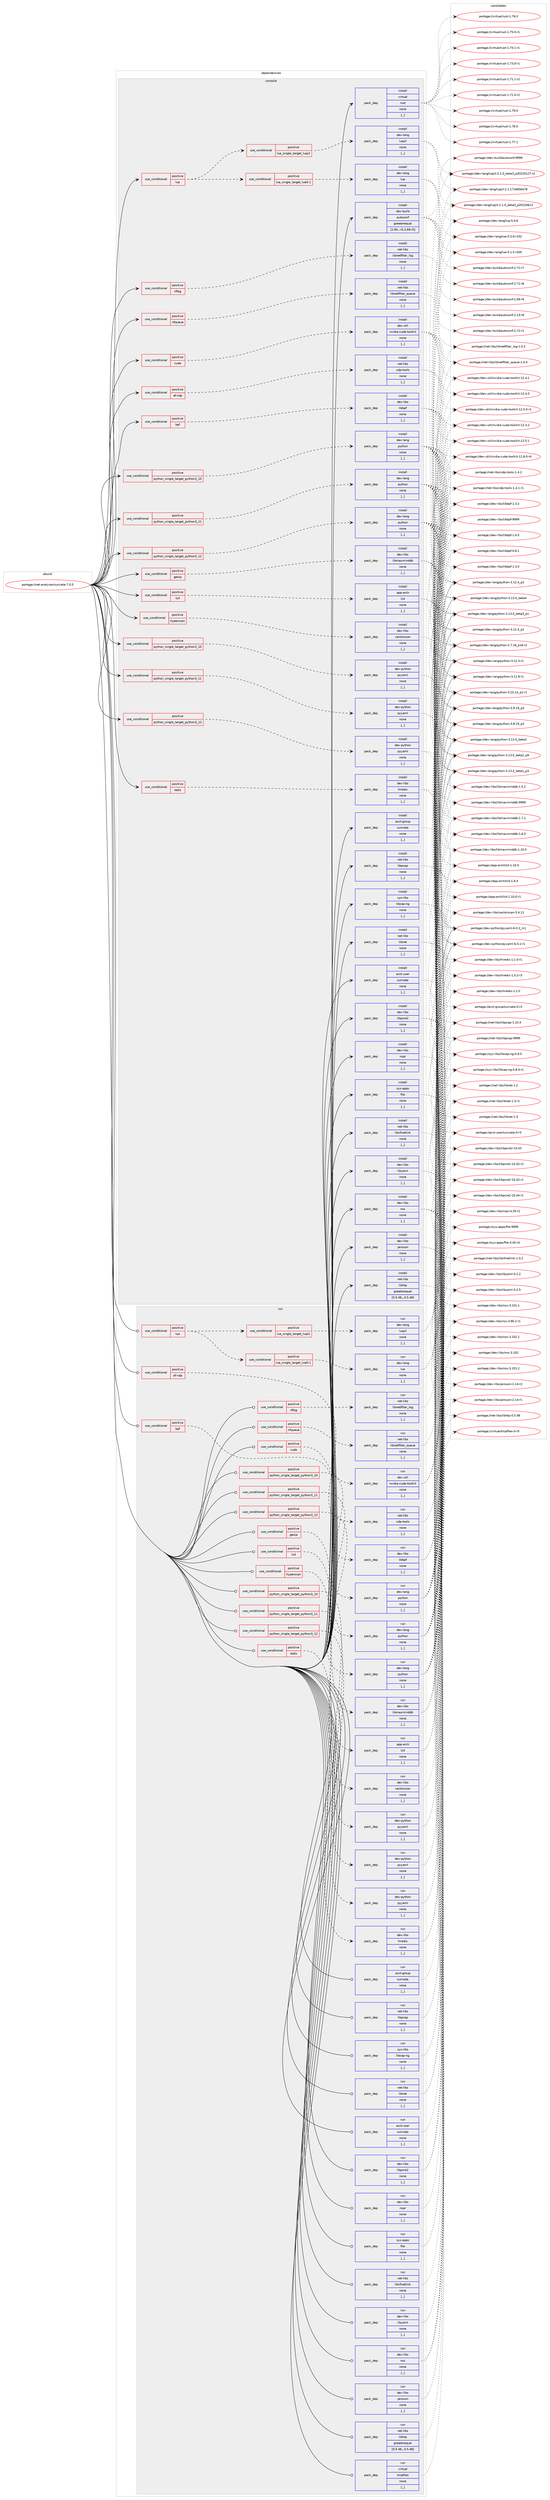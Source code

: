 digraph prolog {

# *************
# Graph options
# *************

newrank=true;
concentrate=true;
compound=true;
graph [rankdir=LR,fontname=Helvetica,fontsize=10,ranksep=1.5];#, ranksep=2.5, nodesep=0.2];
edge  [arrowhead=vee];
node  [fontname=Helvetica,fontsize=10];

# **********
# The ebuild
# **********

subgraph cluster_leftcol {
color=gray;
label=<<i>ebuild</i>>;
id [label="portage://net-analyzer/suricata-7.0.5", color=red, width=4, href="../net-analyzer/suricata-7.0.5.svg"];
}

# ****************
# The dependencies
# ****************

subgraph cluster_midcol {
color=gray;
label=<<i>dependencies</i>>;
subgraph cluster_compile {
fillcolor="#eeeeee";
style=filled;
label=<<i>compile</i>>;
subgraph cond87960 {
dependency341340 [label=<<TABLE BORDER="0" CELLBORDER="1" CELLSPACING="0" CELLPADDING="4"><TR><TD ROWSPAN="3" CELLPADDING="10">use_conditional</TD></TR><TR><TD>positive</TD></TR><TR><TD>af-xdp</TD></TR></TABLE>>, shape=none, color=red];
subgraph pack250790 {
dependency341341 [label=<<TABLE BORDER="0" CELLBORDER="1" CELLSPACING="0" CELLPADDING="4" WIDTH="220"><TR><TD ROWSPAN="6" CELLPADDING="30">pack_dep</TD></TR><TR><TD WIDTH="110">install</TD></TR><TR><TD>net-libs</TD></TR><TR><TD>xdp-tools</TD></TR><TR><TD>none</TD></TR><TR><TD>[,,]</TD></TR></TABLE>>, shape=none, color=blue];
}
dependency341340:e -> dependency341341:w [weight=20,style="dashed",arrowhead="vee"];
}
id:e -> dependency341340:w [weight=20,style="solid",arrowhead="vee"];
subgraph cond87961 {
dependency341342 [label=<<TABLE BORDER="0" CELLBORDER="1" CELLSPACING="0" CELLPADDING="4"><TR><TD ROWSPAN="3" CELLPADDING="10">use_conditional</TD></TR><TR><TD>positive</TD></TR><TR><TD>bpf</TD></TR></TABLE>>, shape=none, color=red];
subgraph pack250791 {
dependency341343 [label=<<TABLE BORDER="0" CELLBORDER="1" CELLSPACING="0" CELLPADDING="4" WIDTH="220"><TR><TD ROWSPAN="6" CELLPADDING="30">pack_dep</TD></TR><TR><TD WIDTH="110">install</TD></TR><TR><TD>dev-libs</TD></TR><TR><TD>libbpf</TD></TR><TR><TD>none</TD></TR><TR><TD>[,,]</TD></TR></TABLE>>, shape=none, color=blue];
}
dependency341342:e -> dependency341343:w [weight=20,style="dashed",arrowhead="vee"];
}
id:e -> dependency341342:w [weight=20,style="solid",arrowhead="vee"];
subgraph cond87962 {
dependency341344 [label=<<TABLE BORDER="0" CELLBORDER="1" CELLSPACING="0" CELLPADDING="4"><TR><TD ROWSPAN="3" CELLPADDING="10">use_conditional</TD></TR><TR><TD>positive</TD></TR><TR><TD>cuda</TD></TR></TABLE>>, shape=none, color=red];
subgraph pack250792 {
dependency341345 [label=<<TABLE BORDER="0" CELLBORDER="1" CELLSPACING="0" CELLPADDING="4" WIDTH="220"><TR><TD ROWSPAN="6" CELLPADDING="30">pack_dep</TD></TR><TR><TD WIDTH="110">install</TD></TR><TR><TD>dev-util</TD></TR><TR><TD>nvidia-cuda-toolkit</TD></TR><TR><TD>none</TD></TR><TR><TD>[,,]</TD></TR></TABLE>>, shape=none, color=blue];
}
dependency341344:e -> dependency341345:w [weight=20,style="dashed",arrowhead="vee"];
}
id:e -> dependency341344:w [weight=20,style="solid",arrowhead="vee"];
subgraph cond87963 {
dependency341346 [label=<<TABLE BORDER="0" CELLBORDER="1" CELLSPACING="0" CELLPADDING="4"><TR><TD ROWSPAN="3" CELLPADDING="10">use_conditional</TD></TR><TR><TD>positive</TD></TR><TR><TD>geoip</TD></TR></TABLE>>, shape=none, color=red];
subgraph pack250793 {
dependency341347 [label=<<TABLE BORDER="0" CELLBORDER="1" CELLSPACING="0" CELLPADDING="4" WIDTH="220"><TR><TD ROWSPAN="6" CELLPADDING="30">pack_dep</TD></TR><TR><TD WIDTH="110">install</TD></TR><TR><TD>dev-libs</TD></TR><TR><TD>libmaxminddb</TD></TR><TR><TD>none</TD></TR><TR><TD>[,,]</TD></TR></TABLE>>, shape=none, color=blue];
}
dependency341346:e -> dependency341347:w [weight=20,style="dashed",arrowhead="vee"];
}
id:e -> dependency341346:w [weight=20,style="solid",arrowhead="vee"];
subgraph cond87964 {
dependency341348 [label=<<TABLE BORDER="0" CELLBORDER="1" CELLSPACING="0" CELLPADDING="4"><TR><TD ROWSPAN="3" CELLPADDING="10">use_conditional</TD></TR><TR><TD>positive</TD></TR><TR><TD>hyperscan</TD></TR></TABLE>>, shape=none, color=red];
subgraph pack250794 {
dependency341349 [label=<<TABLE BORDER="0" CELLBORDER="1" CELLSPACING="0" CELLPADDING="4" WIDTH="220"><TR><TD ROWSPAN="6" CELLPADDING="30">pack_dep</TD></TR><TR><TD WIDTH="110">install</TD></TR><TR><TD>dev-libs</TD></TR><TR><TD>vectorscan</TD></TR><TR><TD>none</TD></TR><TR><TD>[,,]</TD></TR></TABLE>>, shape=none, color=blue];
}
dependency341348:e -> dependency341349:w [weight=20,style="dashed",arrowhead="vee"];
}
id:e -> dependency341348:w [weight=20,style="solid",arrowhead="vee"];
subgraph cond87965 {
dependency341350 [label=<<TABLE BORDER="0" CELLBORDER="1" CELLSPACING="0" CELLPADDING="4"><TR><TD ROWSPAN="3" CELLPADDING="10">use_conditional</TD></TR><TR><TD>positive</TD></TR><TR><TD>lua</TD></TR></TABLE>>, shape=none, color=red];
subgraph cond87966 {
dependency341351 [label=<<TABLE BORDER="0" CELLBORDER="1" CELLSPACING="0" CELLPADDING="4"><TR><TD ROWSPAN="3" CELLPADDING="10">use_conditional</TD></TR><TR><TD>positive</TD></TR><TR><TD>lua_single_target_luajit</TD></TR></TABLE>>, shape=none, color=red];
subgraph pack250795 {
dependency341352 [label=<<TABLE BORDER="0" CELLBORDER="1" CELLSPACING="0" CELLPADDING="4" WIDTH="220"><TR><TD ROWSPAN="6" CELLPADDING="30">pack_dep</TD></TR><TR><TD WIDTH="110">install</TD></TR><TR><TD>dev-lang</TD></TR><TR><TD>luajit</TD></TR><TR><TD>none</TD></TR><TR><TD>[,,]</TD></TR></TABLE>>, shape=none, color=blue];
}
dependency341351:e -> dependency341352:w [weight=20,style="dashed",arrowhead="vee"];
}
dependency341350:e -> dependency341351:w [weight=20,style="dashed",arrowhead="vee"];
subgraph cond87967 {
dependency341353 [label=<<TABLE BORDER="0" CELLBORDER="1" CELLSPACING="0" CELLPADDING="4"><TR><TD ROWSPAN="3" CELLPADDING="10">use_conditional</TD></TR><TR><TD>positive</TD></TR><TR><TD>lua_single_target_lua5-1</TD></TR></TABLE>>, shape=none, color=red];
subgraph pack250796 {
dependency341354 [label=<<TABLE BORDER="0" CELLBORDER="1" CELLSPACING="0" CELLPADDING="4" WIDTH="220"><TR><TD ROWSPAN="6" CELLPADDING="30">pack_dep</TD></TR><TR><TD WIDTH="110">install</TD></TR><TR><TD>dev-lang</TD></TR><TR><TD>lua</TD></TR><TR><TD>none</TD></TR><TR><TD>[,,]</TD></TR></TABLE>>, shape=none, color=blue];
}
dependency341353:e -> dependency341354:w [weight=20,style="dashed",arrowhead="vee"];
}
dependency341350:e -> dependency341353:w [weight=20,style="dashed",arrowhead="vee"];
}
id:e -> dependency341350:w [weight=20,style="solid",arrowhead="vee"];
subgraph cond87968 {
dependency341355 [label=<<TABLE BORDER="0" CELLBORDER="1" CELLSPACING="0" CELLPADDING="4"><TR><TD ROWSPAN="3" CELLPADDING="10">use_conditional</TD></TR><TR><TD>positive</TD></TR><TR><TD>lz4</TD></TR></TABLE>>, shape=none, color=red];
subgraph pack250797 {
dependency341356 [label=<<TABLE BORDER="0" CELLBORDER="1" CELLSPACING="0" CELLPADDING="4" WIDTH="220"><TR><TD ROWSPAN="6" CELLPADDING="30">pack_dep</TD></TR><TR><TD WIDTH="110">install</TD></TR><TR><TD>app-arch</TD></TR><TR><TD>lz4</TD></TR><TR><TD>none</TD></TR><TR><TD>[,,]</TD></TR></TABLE>>, shape=none, color=blue];
}
dependency341355:e -> dependency341356:w [weight=20,style="dashed",arrowhead="vee"];
}
id:e -> dependency341355:w [weight=20,style="solid",arrowhead="vee"];
subgraph cond87969 {
dependency341357 [label=<<TABLE BORDER="0" CELLBORDER="1" CELLSPACING="0" CELLPADDING="4"><TR><TD ROWSPAN="3" CELLPADDING="10">use_conditional</TD></TR><TR><TD>positive</TD></TR><TR><TD>nflog</TD></TR></TABLE>>, shape=none, color=red];
subgraph pack250798 {
dependency341358 [label=<<TABLE BORDER="0" CELLBORDER="1" CELLSPACING="0" CELLPADDING="4" WIDTH="220"><TR><TD ROWSPAN="6" CELLPADDING="30">pack_dep</TD></TR><TR><TD WIDTH="110">install</TD></TR><TR><TD>net-libs</TD></TR><TR><TD>libnetfilter_log</TD></TR><TR><TD>none</TD></TR><TR><TD>[,,]</TD></TR></TABLE>>, shape=none, color=blue];
}
dependency341357:e -> dependency341358:w [weight=20,style="dashed",arrowhead="vee"];
}
id:e -> dependency341357:w [weight=20,style="solid",arrowhead="vee"];
subgraph cond87970 {
dependency341359 [label=<<TABLE BORDER="0" CELLBORDER="1" CELLSPACING="0" CELLPADDING="4"><TR><TD ROWSPAN="3" CELLPADDING="10">use_conditional</TD></TR><TR><TD>positive</TD></TR><TR><TD>nfqueue</TD></TR></TABLE>>, shape=none, color=red];
subgraph pack250799 {
dependency341360 [label=<<TABLE BORDER="0" CELLBORDER="1" CELLSPACING="0" CELLPADDING="4" WIDTH="220"><TR><TD ROWSPAN="6" CELLPADDING="30">pack_dep</TD></TR><TR><TD WIDTH="110">install</TD></TR><TR><TD>net-libs</TD></TR><TR><TD>libnetfilter_queue</TD></TR><TR><TD>none</TD></TR><TR><TD>[,,]</TD></TR></TABLE>>, shape=none, color=blue];
}
dependency341359:e -> dependency341360:w [weight=20,style="dashed",arrowhead="vee"];
}
id:e -> dependency341359:w [weight=20,style="solid",arrowhead="vee"];
subgraph cond87971 {
dependency341361 [label=<<TABLE BORDER="0" CELLBORDER="1" CELLSPACING="0" CELLPADDING="4"><TR><TD ROWSPAN="3" CELLPADDING="10">use_conditional</TD></TR><TR><TD>positive</TD></TR><TR><TD>python_single_target_python3_10</TD></TR></TABLE>>, shape=none, color=red];
subgraph pack250800 {
dependency341362 [label=<<TABLE BORDER="0" CELLBORDER="1" CELLSPACING="0" CELLPADDING="4" WIDTH="220"><TR><TD ROWSPAN="6" CELLPADDING="30">pack_dep</TD></TR><TR><TD WIDTH="110">install</TD></TR><TR><TD>dev-lang</TD></TR><TR><TD>python</TD></TR><TR><TD>none</TD></TR><TR><TD>[,,]</TD></TR></TABLE>>, shape=none, color=blue];
}
dependency341361:e -> dependency341362:w [weight=20,style="dashed",arrowhead="vee"];
}
id:e -> dependency341361:w [weight=20,style="solid",arrowhead="vee"];
subgraph cond87972 {
dependency341363 [label=<<TABLE BORDER="0" CELLBORDER="1" CELLSPACING="0" CELLPADDING="4"><TR><TD ROWSPAN="3" CELLPADDING="10">use_conditional</TD></TR><TR><TD>positive</TD></TR><TR><TD>python_single_target_python3_10</TD></TR></TABLE>>, shape=none, color=red];
subgraph pack250801 {
dependency341364 [label=<<TABLE BORDER="0" CELLBORDER="1" CELLSPACING="0" CELLPADDING="4" WIDTH="220"><TR><TD ROWSPAN="6" CELLPADDING="30">pack_dep</TD></TR><TR><TD WIDTH="110">install</TD></TR><TR><TD>dev-python</TD></TR><TR><TD>pyyaml</TD></TR><TR><TD>none</TD></TR><TR><TD>[,,]</TD></TR></TABLE>>, shape=none, color=blue];
}
dependency341363:e -> dependency341364:w [weight=20,style="dashed",arrowhead="vee"];
}
id:e -> dependency341363:w [weight=20,style="solid",arrowhead="vee"];
subgraph cond87973 {
dependency341365 [label=<<TABLE BORDER="0" CELLBORDER="1" CELLSPACING="0" CELLPADDING="4"><TR><TD ROWSPAN="3" CELLPADDING="10">use_conditional</TD></TR><TR><TD>positive</TD></TR><TR><TD>python_single_target_python3_11</TD></TR></TABLE>>, shape=none, color=red];
subgraph pack250802 {
dependency341366 [label=<<TABLE BORDER="0" CELLBORDER="1" CELLSPACING="0" CELLPADDING="4" WIDTH="220"><TR><TD ROWSPAN="6" CELLPADDING="30">pack_dep</TD></TR><TR><TD WIDTH="110">install</TD></TR><TR><TD>dev-lang</TD></TR><TR><TD>python</TD></TR><TR><TD>none</TD></TR><TR><TD>[,,]</TD></TR></TABLE>>, shape=none, color=blue];
}
dependency341365:e -> dependency341366:w [weight=20,style="dashed",arrowhead="vee"];
}
id:e -> dependency341365:w [weight=20,style="solid",arrowhead="vee"];
subgraph cond87974 {
dependency341367 [label=<<TABLE BORDER="0" CELLBORDER="1" CELLSPACING="0" CELLPADDING="4"><TR><TD ROWSPAN="3" CELLPADDING="10">use_conditional</TD></TR><TR><TD>positive</TD></TR><TR><TD>python_single_target_python3_11</TD></TR></TABLE>>, shape=none, color=red];
subgraph pack250803 {
dependency341368 [label=<<TABLE BORDER="0" CELLBORDER="1" CELLSPACING="0" CELLPADDING="4" WIDTH="220"><TR><TD ROWSPAN="6" CELLPADDING="30">pack_dep</TD></TR><TR><TD WIDTH="110">install</TD></TR><TR><TD>dev-python</TD></TR><TR><TD>pyyaml</TD></TR><TR><TD>none</TD></TR><TR><TD>[,,]</TD></TR></TABLE>>, shape=none, color=blue];
}
dependency341367:e -> dependency341368:w [weight=20,style="dashed",arrowhead="vee"];
}
id:e -> dependency341367:w [weight=20,style="solid",arrowhead="vee"];
subgraph cond87975 {
dependency341369 [label=<<TABLE BORDER="0" CELLBORDER="1" CELLSPACING="0" CELLPADDING="4"><TR><TD ROWSPAN="3" CELLPADDING="10">use_conditional</TD></TR><TR><TD>positive</TD></TR><TR><TD>python_single_target_python3_12</TD></TR></TABLE>>, shape=none, color=red];
subgraph pack250804 {
dependency341370 [label=<<TABLE BORDER="0" CELLBORDER="1" CELLSPACING="0" CELLPADDING="4" WIDTH="220"><TR><TD ROWSPAN="6" CELLPADDING="30">pack_dep</TD></TR><TR><TD WIDTH="110">install</TD></TR><TR><TD>dev-lang</TD></TR><TR><TD>python</TD></TR><TR><TD>none</TD></TR><TR><TD>[,,]</TD></TR></TABLE>>, shape=none, color=blue];
}
dependency341369:e -> dependency341370:w [weight=20,style="dashed",arrowhead="vee"];
}
id:e -> dependency341369:w [weight=20,style="solid",arrowhead="vee"];
subgraph cond87976 {
dependency341371 [label=<<TABLE BORDER="0" CELLBORDER="1" CELLSPACING="0" CELLPADDING="4"><TR><TD ROWSPAN="3" CELLPADDING="10">use_conditional</TD></TR><TR><TD>positive</TD></TR><TR><TD>python_single_target_python3_12</TD></TR></TABLE>>, shape=none, color=red];
subgraph pack250805 {
dependency341372 [label=<<TABLE BORDER="0" CELLBORDER="1" CELLSPACING="0" CELLPADDING="4" WIDTH="220"><TR><TD ROWSPAN="6" CELLPADDING="30">pack_dep</TD></TR><TR><TD WIDTH="110">install</TD></TR><TR><TD>dev-python</TD></TR><TR><TD>pyyaml</TD></TR><TR><TD>none</TD></TR><TR><TD>[,,]</TD></TR></TABLE>>, shape=none, color=blue];
}
dependency341371:e -> dependency341372:w [weight=20,style="dashed",arrowhead="vee"];
}
id:e -> dependency341371:w [weight=20,style="solid",arrowhead="vee"];
subgraph cond87977 {
dependency341373 [label=<<TABLE BORDER="0" CELLBORDER="1" CELLSPACING="0" CELLPADDING="4"><TR><TD ROWSPAN="3" CELLPADDING="10">use_conditional</TD></TR><TR><TD>positive</TD></TR><TR><TD>redis</TD></TR></TABLE>>, shape=none, color=red];
subgraph pack250806 {
dependency341374 [label=<<TABLE BORDER="0" CELLBORDER="1" CELLSPACING="0" CELLPADDING="4" WIDTH="220"><TR><TD ROWSPAN="6" CELLPADDING="30">pack_dep</TD></TR><TR><TD WIDTH="110">install</TD></TR><TR><TD>dev-libs</TD></TR><TR><TD>hiredis</TD></TR><TR><TD>none</TD></TR><TR><TD>[,,]</TD></TR></TABLE>>, shape=none, color=blue];
}
dependency341373:e -> dependency341374:w [weight=20,style="dashed",arrowhead="vee"];
}
id:e -> dependency341373:w [weight=20,style="solid",arrowhead="vee"];
subgraph pack250807 {
dependency341375 [label=<<TABLE BORDER="0" CELLBORDER="1" CELLSPACING="0" CELLPADDING="4" WIDTH="220"><TR><TD ROWSPAN="6" CELLPADDING="30">pack_dep</TD></TR><TR><TD WIDTH="110">install</TD></TR><TR><TD>acct-group</TD></TR><TR><TD>suricata</TD></TR><TR><TD>none</TD></TR><TR><TD>[,,]</TD></TR></TABLE>>, shape=none, color=blue];
}
id:e -> dependency341375:w [weight=20,style="solid",arrowhead="vee"];
subgraph pack250808 {
dependency341376 [label=<<TABLE BORDER="0" CELLBORDER="1" CELLSPACING="0" CELLPADDING="4" WIDTH="220"><TR><TD ROWSPAN="6" CELLPADDING="30">pack_dep</TD></TR><TR><TD WIDTH="110">install</TD></TR><TR><TD>acct-user</TD></TR><TR><TD>suricata</TD></TR><TR><TD>none</TD></TR><TR><TD>[,,]</TD></TR></TABLE>>, shape=none, color=blue];
}
id:e -> dependency341376:w [weight=20,style="solid",arrowhead="vee"];
subgraph pack250809 {
dependency341377 [label=<<TABLE BORDER="0" CELLBORDER="1" CELLSPACING="0" CELLPADDING="4" WIDTH="220"><TR><TD ROWSPAN="6" CELLPADDING="30">pack_dep</TD></TR><TR><TD WIDTH="110">install</TD></TR><TR><TD>dev-build</TD></TR><TR><TD>autoconf</TD></TR><TR><TD>greaterequal</TD></TR><TR><TD>[2.69,,-r5,2.69-r5]</TD></TR></TABLE>>, shape=none, color=blue];
}
id:e -> dependency341377:w [weight=20,style="solid",arrowhead="vee"];
subgraph pack250810 {
dependency341378 [label=<<TABLE BORDER="0" CELLBORDER="1" CELLSPACING="0" CELLPADDING="4" WIDTH="220"><TR><TD ROWSPAN="6" CELLPADDING="30">pack_dep</TD></TR><TR><TD WIDTH="110">install</TD></TR><TR><TD>dev-libs</TD></TR><TR><TD>jansson</TD></TR><TR><TD>none</TD></TR><TR><TD>[,,]</TD></TR></TABLE>>, shape=none, color=blue];
}
id:e -> dependency341378:w [weight=20,style="solid",arrowhead="vee"];
subgraph pack250811 {
dependency341379 [label=<<TABLE BORDER="0" CELLBORDER="1" CELLSPACING="0" CELLPADDING="4" WIDTH="220"><TR><TD ROWSPAN="6" CELLPADDING="30">pack_dep</TD></TR><TR><TD WIDTH="110">install</TD></TR><TR><TD>dev-libs</TD></TR><TR><TD>libpcre2</TD></TR><TR><TD>none</TD></TR><TR><TD>[,,]</TD></TR></TABLE>>, shape=none, color=blue];
}
id:e -> dependency341379:w [weight=20,style="solid",arrowhead="vee"];
subgraph pack250812 {
dependency341380 [label=<<TABLE BORDER="0" CELLBORDER="1" CELLSPACING="0" CELLPADDING="4" WIDTH="220"><TR><TD ROWSPAN="6" CELLPADDING="30">pack_dep</TD></TR><TR><TD WIDTH="110">install</TD></TR><TR><TD>dev-libs</TD></TR><TR><TD>libyaml</TD></TR><TR><TD>none</TD></TR><TR><TD>[,,]</TD></TR></TABLE>>, shape=none, color=blue];
}
id:e -> dependency341380:w [weight=20,style="solid",arrowhead="vee"];
subgraph pack250813 {
dependency341381 [label=<<TABLE BORDER="0" CELLBORDER="1" CELLSPACING="0" CELLPADDING="4" WIDTH="220"><TR><TD ROWSPAN="6" CELLPADDING="30">pack_dep</TD></TR><TR><TD WIDTH="110">install</TD></TR><TR><TD>dev-libs</TD></TR><TR><TD>nspr</TD></TR><TR><TD>none</TD></TR><TR><TD>[,,]</TD></TR></TABLE>>, shape=none, color=blue];
}
id:e -> dependency341381:w [weight=20,style="solid",arrowhead="vee"];
subgraph pack250814 {
dependency341382 [label=<<TABLE BORDER="0" CELLBORDER="1" CELLSPACING="0" CELLPADDING="4" WIDTH="220"><TR><TD ROWSPAN="6" CELLPADDING="30">pack_dep</TD></TR><TR><TD WIDTH="110">install</TD></TR><TR><TD>dev-libs</TD></TR><TR><TD>nss</TD></TR><TR><TD>none</TD></TR><TR><TD>[,,]</TD></TR></TABLE>>, shape=none, color=blue];
}
id:e -> dependency341382:w [weight=20,style="solid",arrowhead="vee"];
subgraph pack250815 {
dependency341383 [label=<<TABLE BORDER="0" CELLBORDER="1" CELLSPACING="0" CELLPADDING="4" WIDTH="220"><TR><TD ROWSPAN="6" CELLPADDING="30">pack_dep</TD></TR><TR><TD WIDTH="110">install</TD></TR><TR><TD>net-libs</TD></TR><TR><TD>libhtp</TD></TR><TR><TD>greaterequal</TD></TR><TR><TD>[0.5.48,,,0.5.48]</TD></TR></TABLE>>, shape=none, color=blue];
}
id:e -> dependency341383:w [weight=20,style="solid",arrowhead="vee"];
subgraph pack250816 {
dependency341384 [label=<<TABLE BORDER="0" CELLBORDER="1" CELLSPACING="0" CELLPADDING="4" WIDTH="220"><TR><TD ROWSPAN="6" CELLPADDING="30">pack_dep</TD></TR><TR><TD WIDTH="110">install</TD></TR><TR><TD>net-libs</TD></TR><TR><TD>libnet</TD></TR><TR><TD>none</TD></TR><TR><TD>[,,]</TD></TR></TABLE>>, shape=none, color=blue];
}
id:e -> dependency341384:w [weight=20,style="solid",arrowhead="vee"];
subgraph pack250817 {
dependency341385 [label=<<TABLE BORDER="0" CELLBORDER="1" CELLSPACING="0" CELLPADDING="4" WIDTH="220"><TR><TD ROWSPAN="6" CELLPADDING="30">pack_dep</TD></TR><TR><TD WIDTH="110">install</TD></TR><TR><TD>net-libs</TD></TR><TR><TD>libnfnetlink</TD></TR><TR><TD>none</TD></TR><TR><TD>[,,]</TD></TR></TABLE>>, shape=none, color=blue];
}
id:e -> dependency341385:w [weight=20,style="solid",arrowhead="vee"];
subgraph pack250818 {
dependency341386 [label=<<TABLE BORDER="0" CELLBORDER="1" CELLSPACING="0" CELLPADDING="4" WIDTH="220"><TR><TD ROWSPAN="6" CELLPADDING="30">pack_dep</TD></TR><TR><TD WIDTH="110">install</TD></TR><TR><TD>net-libs</TD></TR><TR><TD>libpcap</TD></TR><TR><TD>none</TD></TR><TR><TD>[,,]</TD></TR></TABLE>>, shape=none, color=blue];
}
id:e -> dependency341386:w [weight=20,style="solid",arrowhead="vee"];
subgraph pack250819 {
dependency341387 [label=<<TABLE BORDER="0" CELLBORDER="1" CELLSPACING="0" CELLPADDING="4" WIDTH="220"><TR><TD ROWSPAN="6" CELLPADDING="30">pack_dep</TD></TR><TR><TD WIDTH="110">install</TD></TR><TR><TD>sys-apps</TD></TR><TR><TD>file</TD></TR><TR><TD>none</TD></TR><TR><TD>[,,]</TD></TR></TABLE>>, shape=none, color=blue];
}
id:e -> dependency341387:w [weight=20,style="solid",arrowhead="vee"];
subgraph pack250820 {
dependency341388 [label=<<TABLE BORDER="0" CELLBORDER="1" CELLSPACING="0" CELLPADDING="4" WIDTH="220"><TR><TD ROWSPAN="6" CELLPADDING="30">pack_dep</TD></TR><TR><TD WIDTH="110">install</TD></TR><TR><TD>sys-libs</TD></TR><TR><TD>libcap-ng</TD></TR><TR><TD>none</TD></TR><TR><TD>[,,]</TD></TR></TABLE>>, shape=none, color=blue];
}
id:e -> dependency341388:w [weight=20,style="solid",arrowhead="vee"];
subgraph pack250821 {
dependency341389 [label=<<TABLE BORDER="0" CELLBORDER="1" CELLSPACING="0" CELLPADDING="4" WIDTH="220"><TR><TD ROWSPAN="6" CELLPADDING="30">pack_dep</TD></TR><TR><TD WIDTH="110">install</TD></TR><TR><TD>virtual</TD></TR><TR><TD>rust</TD></TR><TR><TD>none</TD></TR><TR><TD>[,,]</TD></TR></TABLE>>, shape=none, color=blue];
}
id:e -> dependency341389:w [weight=20,style="solid",arrowhead="vee"];
}
subgraph cluster_compileandrun {
fillcolor="#eeeeee";
style=filled;
label=<<i>compile and run</i>>;
}
subgraph cluster_run {
fillcolor="#eeeeee";
style=filled;
label=<<i>run</i>>;
subgraph cond87978 {
dependency341390 [label=<<TABLE BORDER="0" CELLBORDER="1" CELLSPACING="0" CELLPADDING="4"><TR><TD ROWSPAN="3" CELLPADDING="10">use_conditional</TD></TR><TR><TD>positive</TD></TR><TR><TD>af-xdp</TD></TR></TABLE>>, shape=none, color=red];
subgraph pack250822 {
dependency341391 [label=<<TABLE BORDER="0" CELLBORDER="1" CELLSPACING="0" CELLPADDING="4" WIDTH="220"><TR><TD ROWSPAN="6" CELLPADDING="30">pack_dep</TD></TR><TR><TD WIDTH="110">run</TD></TR><TR><TD>net-libs</TD></TR><TR><TD>xdp-tools</TD></TR><TR><TD>none</TD></TR><TR><TD>[,,]</TD></TR></TABLE>>, shape=none, color=blue];
}
dependency341390:e -> dependency341391:w [weight=20,style="dashed",arrowhead="vee"];
}
id:e -> dependency341390:w [weight=20,style="solid",arrowhead="odot"];
subgraph cond87979 {
dependency341392 [label=<<TABLE BORDER="0" CELLBORDER="1" CELLSPACING="0" CELLPADDING="4"><TR><TD ROWSPAN="3" CELLPADDING="10">use_conditional</TD></TR><TR><TD>positive</TD></TR><TR><TD>bpf</TD></TR></TABLE>>, shape=none, color=red];
subgraph pack250823 {
dependency341393 [label=<<TABLE BORDER="0" CELLBORDER="1" CELLSPACING="0" CELLPADDING="4" WIDTH="220"><TR><TD ROWSPAN="6" CELLPADDING="30">pack_dep</TD></TR><TR><TD WIDTH="110">run</TD></TR><TR><TD>dev-libs</TD></TR><TR><TD>libbpf</TD></TR><TR><TD>none</TD></TR><TR><TD>[,,]</TD></TR></TABLE>>, shape=none, color=blue];
}
dependency341392:e -> dependency341393:w [weight=20,style="dashed",arrowhead="vee"];
}
id:e -> dependency341392:w [weight=20,style="solid",arrowhead="odot"];
subgraph cond87980 {
dependency341394 [label=<<TABLE BORDER="0" CELLBORDER="1" CELLSPACING="0" CELLPADDING="4"><TR><TD ROWSPAN="3" CELLPADDING="10">use_conditional</TD></TR><TR><TD>positive</TD></TR><TR><TD>cuda</TD></TR></TABLE>>, shape=none, color=red];
subgraph pack250824 {
dependency341395 [label=<<TABLE BORDER="0" CELLBORDER="1" CELLSPACING="0" CELLPADDING="4" WIDTH="220"><TR><TD ROWSPAN="6" CELLPADDING="30">pack_dep</TD></TR><TR><TD WIDTH="110">run</TD></TR><TR><TD>dev-util</TD></TR><TR><TD>nvidia-cuda-toolkit</TD></TR><TR><TD>none</TD></TR><TR><TD>[,,]</TD></TR></TABLE>>, shape=none, color=blue];
}
dependency341394:e -> dependency341395:w [weight=20,style="dashed",arrowhead="vee"];
}
id:e -> dependency341394:w [weight=20,style="solid",arrowhead="odot"];
subgraph cond87981 {
dependency341396 [label=<<TABLE BORDER="0" CELLBORDER="1" CELLSPACING="0" CELLPADDING="4"><TR><TD ROWSPAN="3" CELLPADDING="10">use_conditional</TD></TR><TR><TD>positive</TD></TR><TR><TD>geoip</TD></TR></TABLE>>, shape=none, color=red];
subgraph pack250825 {
dependency341397 [label=<<TABLE BORDER="0" CELLBORDER="1" CELLSPACING="0" CELLPADDING="4" WIDTH="220"><TR><TD ROWSPAN="6" CELLPADDING="30">pack_dep</TD></TR><TR><TD WIDTH="110">run</TD></TR><TR><TD>dev-libs</TD></TR><TR><TD>libmaxminddb</TD></TR><TR><TD>none</TD></TR><TR><TD>[,,]</TD></TR></TABLE>>, shape=none, color=blue];
}
dependency341396:e -> dependency341397:w [weight=20,style="dashed",arrowhead="vee"];
}
id:e -> dependency341396:w [weight=20,style="solid",arrowhead="odot"];
subgraph cond87982 {
dependency341398 [label=<<TABLE BORDER="0" CELLBORDER="1" CELLSPACING="0" CELLPADDING="4"><TR><TD ROWSPAN="3" CELLPADDING="10">use_conditional</TD></TR><TR><TD>positive</TD></TR><TR><TD>hyperscan</TD></TR></TABLE>>, shape=none, color=red];
subgraph pack250826 {
dependency341399 [label=<<TABLE BORDER="0" CELLBORDER="1" CELLSPACING="0" CELLPADDING="4" WIDTH="220"><TR><TD ROWSPAN="6" CELLPADDING="30">pack_dep</TD></TR><TR><TD WIDTH="110">run</TD></TR><TR><TD>dev-libs</TD></TR><TR><TD>vectorscan</TD></TR><TR><TD>none</TD></TR><TR><TD>[,,]</TD></TR></TABLE>>, shape=none, color=blue];
}
dependency341398:e -> dependency341399:w [weight=20,style="dashed",arrowhead="vee"];
}
id:e -> dependency341398:w [weight=20,style="solid",arrowhead="odot"];
subgraph cond87983 {
dependency341400 [label=<<TABLE BORDER="0" CELLBORDER="1" CELLSPACING="0" CELLPADDING="4"><TR><TD ROWSPAN="3" CELLPADDING="10">use_conditional</TD></TR><TR><TD>positive</TD></TR><TR><TD>lua</TD></TR></TABLE>>, shape=none, color=red];
subgraph cond87984 {
dependency341401 [label=<<TABLE BORDER="0" CELLBORDER="1" CELLSPACING="0" CELLPADDING="4"><TR><TD ROWSPAN="3" CELLPADDING="10">use_conditional</TD></TR><TR><TD>positive</TD></TR><TR><TD>lua_single_target_luajit</TD></TR></TABLE>>, shape=none, color=red];
subgraph pack250827 {
dependency341402 [label=<<TABLE BORDER="0" CELLBORDER="1" CELLSPACING="0" CELLPADDING="4" WIDTH="220"><TR><TD ROWSPAN="6" CELLPADDING="30">pack_dep</TD></TR><TR><TD WIDTH="110">run</TD></TR><TR><TD>dev-lang</TD></TR><TR><TD>luajit</TD></TR><TR><TD>none</TD></TR><TR><TD>[,,]</TD></TR></TABLE>>, shape=none, color=blue];
}
dependency341401:e -> dependency341402:w [weight=20,style="dashed",arrowhead="vee"];
}
dependency341400:e -> dependency341401:w [weight=20,style="dashed",arrowhead="vee"];
subgraph cond87985 {
dependency341403 [label=<<TABLE BORDER="0" CELLBORDER="1" CELLSPACING="0" CELLPADDING="4"><TR><TD ROWSPAN="3" CELLPADDING="10">use_conditional</TD></TR><TR><TD>positive</TD></TR><TR><TD>lua_single_target_lua5-1</TD></TR></TABLE>>, shape=none, color=red];
subgraph pack250828 {
dependency341404 [label=<<TABLE BORDER="0" CELLBORDER="1" CELLSPACING="0" CELLPADDING="4" WIDTH="220"><TR><TD ROWSPAN="6" CELLPADDING="30">pack_dep</TD></TR><TR><TD WIDTH="110">run</TD></TR><TR><TD>dev-lang</TD></TR><TR><TD>lua</TD></TR><TR><TD>none</TD></TR><TR><TD>[,,]</TD></TR></TABLE>>, shape=none, color=blue];
}
dependency341403:e -> dependency341404:w [weight=20,style="dashed",arrowhead="vee"];
}
dependency341400:e -> dependency341403:w [weight=20,style="dashed",arrowhead="vee"];
}
id:e -> dependency341400:w [weight=20,style="solid",arrowhead="odot"];
subgraph cond87986 {
dependency341405 [label=<<TABLE BORDER="0" CELLBORDER="1" CELLSPACING="0" CELLPADDING="4"><TR><TD ROWSPAN="3" CELLPADDING="10">use_conditional</TD></TR><TR><TD>positive</TD></TR><TR><TD>lz4</TD></TR></TABLE>>, shape=none, color=red];
subgraph pack250829 {
dependency341406 [label=<<TABLE BORDER="0" CELLBORDER="1" CELLSPACING="0" CELLPADDING="4" WIDTH="220"><TR><TD ROWSPAN="6" CELLPADDING="30">pack_dep</TD></TR><TR><TD WIDTH="110">run</TD></TR><TR><TD>app-arch</TD></TR><TR><TD>lz4</TD></TR><TR><TD>none</TD></TR><TR><TD>[,,]</TD></TR></TABLE>>, shape=none, color=blue];
}
dependency341405:e -> dependency341406:w [weight=20,style="dashed",arrowhead="vee"];
}
id:e -> dependency341405:w [weight=20,style="solid",arrowhead="odot"];
subgraph cond87987 {
dependency341407 [label=<<TABLE BORDER="0" CELLBORDER="1" CELLSPACING="0" CELLPADDING="4"><TR><TD ROWSPAN="3" CELLPADDING="10">use_conditional</TD></TR><TR><TD>positive</TD></TR><TR><TD>nflog</TD></TR></TABLE>>, shape=none, color=red];
subgraph pack250830 {
dependency341408 [label=<<TABLE BORDER="0" CELLBORDER="1" CELLSPACING="0" CELLPADDING="4" WIDTH="220"><TR><TD ROWSPAN="6" CELLPADDING="30">pack_dep</TD></TR><TR><TD WIDTH="110">run</TD></TR><TR><TD>net-libs</TD></TR><TR><TD>libnetfilter_log</TD></TR><TR><TD>none</TD></TR><TR><TD>[,,]</TD></TR></TABLE>>, shape=none, color=blue];
}
dependency341407:e -> dependency341408:w [weight=20,style="dashed",arrowhead="vee"];
}
id:e -> dependency341407:w [weight=20,style="solid",arrowhead="odot"];
subgraph cond87988 {
dependency341409 [label=<<TABLE BORDER="0" CELLBORDER="1" CELLSPACING="0" CELLPADDING="4"><TR><TD ROWSPAN="3" CELLPADDING="10">use_conditional</TD></TR><TR><TD>positive</TD></TR><TR><TD>nfqueue</TD></TR></TABLE>>, shape=none, color=red];
subgraph pack250831 {
dependency341410 [label=<<TABLE BORDER="0" CELLBORDER="1" CELLSPACING="0" CELLPADDING="4" WIDTH="220"><TR><TD ROWSPAN="6" CELLPADDING="30">pack_dep</TD></TR><TR><TD WIDTH="110">run</TD></TR><TR><TD>net-libs</TD></TR><TR><TD>libnetfilter_queue</TD></TR><TR><TD>none</TD></TR><TR><TD>[,,]</TD></TR></TABLE>>, shape=none, color=blue];
}
dependency341409:e -> dependency341410:w [weight=20,style="dashed",arrowhead="vee"];
}
id:e -> dependency341409:w [weight=20,style="solid",arrowhead="odot"];
subgraph cond87989 {
dependency341411 [label=<<TABLE BORDER="0" CELLBORDER="1" CELLSPACING="0" CELLPADDING="4"><TR><TD ROWSPAN="3" CELLPADDING="10">use_conditional</TD></TR><TR><TD>positive</TD></TR><TR><TD>python_single_target_python3_10</TD></TR></TABLE>>, shape=none, color=red];
subgraph pack250832 {
dependency341412 [label=<<TABLE BORDER="0" CELLBORDER="1" CELLSPACING="0" CELLPADDING="4" WIDTH="220"><TR><TD ROWSPAN="6" CELLPADDING="30">pack_dep</TD></TR><TR><TD WIDTH="110">run</TD></TR><TR><TD>dev-lang</TD></TR><TR><TD>python</TD></TR><TR><TD>none</TD></TR><TR><TD>[,,]</TD></TR></TABLE>>, shape=none, color=blue];
}
dependency341411:e -> dependency341412:w [weight=20,style="dashed",arrowhead="vee"];
}
id:e -> dependency341411:w [weight=20,style="solid",arrowhead="odot"];
subgraph cond87990 {
dependency341413 [label=<<TABLE BORDER="0" CELLBORDER="1" CELLSPACING="0" CELLPADDING="4"><TR><TD ROWSPAN="3" CELLPADDING="10">use_conditional</TD></TR><TR><TD>positive</TD></TR><TR><TD>python_single_target_python3_10</TD></TR></TABLE>>, shape=none, color=red];
subgraph pack250833 {
dependency341414 [label=<<TABLE BORDER="0" CELLBORDER="1" CELLSPACING="0" CELLPADDING="4" WIDTH="220"><TR><TD ROWSPAN="6" CELLPADDING="30">pack_dep</TD></TR><TR><TD WIDTH="110">run</TD></TR><TR><TD>dev-python</TD></TR><TR><TD>pyyaml</TD></TR><TR><TD>none</TD></TR><TR><TD>[,,]</TD></TR></TABLE>>, shape=none, color=blue];
}
dependency341413:e -> dependency341414:w [weight=20,style="dashed",arrowhead="vee"];
}
id:e -> dependency341413:w [weight=20,style="solid",arrowhead="odot"];
subgraph cond87991 {
dependency341415 [label=<<TABLE BORDER="0" CELLBORDER="1" CELLSPACING="0" CELLPADDING="4"><TR><TD ROWSPAN="3" CELLPADDING="10">use_conditional</TD></TR><TR><TD>positive</TD></TR><TR><TD>python_single_target_python3_11</TD></TR></TABLE>>, shape=none, color=red];
subgraph pack250834 {
dependency341416 [label=<<TABLE BORDER="0" CELLBORDER="1" CELLSPACING="0" CELLPADDING="4" WIDTH="220"><TR><TD ROWSPAN="6" CELLPADDING="30">pack_dep</TD></TR><TR><TD WIDTH="110">run</TD></TR><TR><TD>dev-lang</TD></TR><TR><TD>python</TD></TR><TR><TD>none</TD></TR><TR><TD>[,,]</TD></TR></TABLE>>, shape=none, color=blue];
}
dependency341415:e -> dependency341416:w [weight=20,style="dashed",arrowhead="vee"];
}
id:e -> dependency341415:w [weight=20,style="solid",arrowhead="odot"];
subgraph cond87992 {
dependency341417 [label=<<TABLE BORDER="0" CELLBORDER="1" CELLSPACING="0" CELLPADDING="4"><TR><TD ROWSPAN="3" CELLPADDING="10">use_conditional</TD></TR><TR><TD>positive</TD></TR><TR><TD>python_single_target_python3_11</TD></TR></TABLE>>, shape=none, color=red];
subgraph pack250835 {
dependency341418 [label=<<TABLE BORDER="0" CELLBORDER="1" CELLSPACING="0" CELLPADDING="4" WIDTH="220"><TR><TD ROWSPAN="6" CELLPADDING="30">pack_dep</TD></TR><TR><TD WIDTH="110">run</TD></TR><TR><TD>dev-python</TD></TR><TR><TD>pyyaml</TD></TR><TR><TD>none</TD></TR><TR><TD>[,,]</TD></TR></TABLE>>, shape=none, color=blue];
}
dependency341417:e -> dependency341418:w [weight=20,style="dashed",arrowhead="vee"];
}
id:e -> dependency341417:w [weight=20,style="solid",arrowhead="odot"];
subgraph cond87993 {
dependency341419 [label=<<TABLE BORDER="0" CELLBORDER="1" CELLSPACING="0" CELLPADDING="4"><TR><TD ROWSPAN="3" CELLPADDING="10">use_conditional</TD></TR><TR><TD>positive</TD></TR><TR><TD>python_single_target_python3_12</TD></TR></TABLE>>, shape=none, color=red];
subgraph pack250836 {
dependency341420 [label=<<TABLE BORDER="0" CELLBORDER="1" CELLSPACING="0" CELLPADDING="4" WIDTH="220"><TR><TD ROWSPAN="6" CELLPADDING="30">pack_dep</TD></TR><TR><TD WIDTH="110">run</TD></TR><TR><TD>dev-lang</TD></TR><TR><TD>python</TD></TR><TR><TD>none</TD></TR><TR><TD>[,,]</TD></TR></TABLE>>, shape=none, color=blue];
}
dependency341419:e -> dependency341420:w [weight=20,style="dashed",arrowhead="vee"];
}
id:e -> dependency341419:w [weight=20,style="solid",arrowhead="odot"];
subgraph cond87994 {
dependency341421 [label=<<TABLE BORDER="0" CELLBORDER="1" CELLSPACING="0" CELLPADDING="4"><TR><TD ROWSPAN="3" CELLPADDING="10">use_conditional</TD></TR><TR><TD>positive</TD></TR><TR><TD>python_single_target_python3_12</TD></TR></TABLE>>, shape=none, color=red];
subgraph pack250837 {
dependency341422 [label=<<TABLE BORDER="0" CELLBORDER="1" CELLSPACING="0" CELLPADDING="4" WIDTH="220"><TR><TD ROWSPAN="6" CELLPADDING="30">pack_dep</TD></TR><TR><TD WIDTH="110">run</TD></TR><TR><TD>dev-python</TD></TR><TR><TD>pyyaml</TD></TR><TR><TD>none</TD></TR><TR><TD>[,,]</TD></TR></TABLE>>, shape=none, color=blue];
}
dependency341421:e -> dependency341422:w [weight=20,style="dashed",arrowhead="vee"];
}
id:e -> dependency341421:w [weight=20,style="solid",arrowhead="odot"];
subgraph cond87995 {
dependency341423 [label=<<TABLE BORDER="0" CELLBORDER="1" CELLSPACING="0" CELLPADDING="4"><TR><TD ROWSPAN="3" CELLPADDING="10">use_conditional</TD></TR><TR><TD>positive</TD></TR><TR><TD>redis</TD></TR></TABLE>>, shape=none, color=red];
subgraph pack250838 {
dependency341424 [label=<<TABLE BORDER="0" CELLBORDER="1" CELLSPACING="0" CELLPADDING="4" WIDTH="220"><TR><TD ROWSPAN="6" CELLPADDING="30">pack_dep</TD></TR><TR><TD WIDTH="110">run</TD></TR><TR><TD>dev-libs</TD></TR><TR><TD>hiredis</TD></TR><TR><TD>none</TD></TR><TR><TD>[,,]</TD></TR></TABLE>>, shape=none, color=blue];
}
dependency341423:e -> dependency341424:w [weight=20,style="dashed",arrowhead="vee"];
}
id:e -> dependency341423:w [weight=20,style="solid",arrowhead="odot"];
subgraph pack250839 {
dependency341425 [label=<<TABLE BORDER="0" CELLBORDER="1" CELLSPACING="0" CELLPADDING="4" WIDTH="220"><TR><TD ROWSPAN="6" CELLPADDING="30">pack_dep</TD></TR><TR><TD WIDTH="110">run</TD></TR><TR><TD>acct-group</TD></TR><TR><TD>suricata</TD></TR><TR><TD>none</TD></TR><TR><TD>[,,]</TD></TR></TABLE>>, shape=none, color=blue];
}
id:e -> dependency341425:w [weight=20,style="solid",arrowhead="odot"];
subgraph pack250840 {
dependency341426 [label=<<TABLE BORDER="0" CELLBORDER="1" CELLSPACING="0" CELLPADDING="4" WIDTH="220"><TR><TD ROWSPAN="6" CELLPADDING="30">pack_dep</TD></TR><TR><TD WIDTH="110">run</TD></TR><TR><TD>acct-user</TD></TR><TR><TD>suricata</TD></TR><TR><TD>none</TD></TR><TR><TD>[,,]</TD></TR></TABLE>>, shape=none, color=blue];
}
id:e -> dependency341426:w [weight=20,style="solid",arrowhead="odot"];
subgraph pack250841 {
dependency341427 [label=<<TABLE BORDER="0" CELLBORDER="1" CELLSPACING="0" CELLPADDING="4" WIDTH="220"><TR><TD ROWSPAN="6" CELLPADDING="30">pack_dep</TD></TR><TR><TD WIDTH="110">run</TD></TR><TR><TD>dev-libs</TD></TR><TR><TD>jansson</TD></TR><TR><TD>none</TD></TR><TR><TD>[,,]</TD></TR></TABLE>>, shape=none, color=blue];
}
id:e -> dependency341427:w [weight=20,style="solid",arrowhead="odot"];
subgraph pack250842 {
dependency341428 [label=<<TABLE BORDER="0" CELLBORDER="1" CELLSPACING="0" CELLPADDING="4" WIDTH="220"><TR><TD ROWSPAN="6" CELLPADDING="30">pack_dep</TD></TR><TR><TD WIDTH="110">run</TD></TR><TR><TD>dev-libs</TD></TR><TR><TD>libpcre2</TD></TR><TR><TD>none</TD></TR><TR><TD>[,,]</TD></TR></TABLE>>, shape=none, color=blue];
}
id:e -> dependency341428:w [weight=20,style="solid",arrowhead="odot"];
subgraph pack250843 {
dependency341429 [label=<<TABLE BORDER="0" CELLBORDER="1" CELLSPACING="0" CELLPADDING="4" WIDTH="220"><TR><TD ROWSPAN="6" CELLPADDING="30">pack_dep</TD></TR><TR><TD WIDTH="110">run</TD></TR><TR><TD>dev-libs</TD></TR><TR><TD>libyaml</TD></TR><TR><TD>none</TD></TR><TR><TD>[,,]</TD></TR></TABLE>>, shape=none, color=blue];
}
id:e -> dependency341429:w [weight=20,style="solid",arrowhead="odot"];
subgraph pack250844 {
dependency341430 [label=<<TABLE BORDER="0" CELLBORDER="1" CELLSPACING="0" CELLPADDING="4" WIDTH="220"><TR><TD ROWSPAN="6" CELLPADDING="30">pack_dep</TD></TR><TR><TD WIDTH="110">run</TD></TR><TR><TD>dev-libs</TD></TR><TR><TD>nspr</TD></TR><TR><TD>none</TD></TR><TR><TD>[,,]</TD></TR></TABLE>>, shape=none, color=blue];
}
id:e -> dependency341430:w [weight=20,style="solid",arrowhead="odot"];
subgraph pack250845 {
dependency341431 [label=<<TABLE BORDER="0" CELLBORDER="1" CELLSPACING="0" CELLPADDING="4" WIDTH="220"><TR><TD ROWSPAN="6" CELLPADDING="30">pack_dep</TD></TR><TR><TD WIDTH="110">run</TD></TR><TR><TD>dev-libs</TD></TR><TR><TD>nss</TD></TR><TR><TD>none</TD></TR><TR><TD>[,,]</TD></TR></TABLE>>, shape=none, color=blue];
}
id:e -> dependency341431:w [weight=20,style="solid",arrowhead="odot"];
subgraph pack250846 {
dependency341432 [label=<<TABLE BORDER="0" CELLBORDER="1" CELLSPACING="0" CELLPADDING="4" WIDTH="220"><TR><TD ROWSPAN="6" CELLPADDING="30">pack_dep</TD></TR><TR><TD WIDTH="110">run</TD></TR><TR><TD>net-libs</TD></TR><TR><TD>libhtp</TD></TR><TR><TD>greaterequal</TD></TR><TR><TD>[0.5.48,,,0.5.48]</TD></TR></TABLE>>, shape=none, color=blue];
}
id:e -> dependency341432:w [weight=20,style="solid",arrowhead="odot"];
subgraph pack250847 {
dependency341433 [label=<<TABLE BORDER="0" CELLBORDER="1" CELLSPACING="0" CELLPADDING="4" WIDTH="220"><TR><TD ROWSPAN="6" CELLPADDING="30">pack_dep</TD></TR><TR><TD WIDTH="110">run</TD></TR><TR><TD>net-libs</TD></TR><TR><TD>libnet</TD></TR><TR><TD>none</TD></TR><TR><TD>[,,]</TD></TR></TABLE>>, shape=none, color=blue];
}
id:e -> dependency341433:w [weight=20,style="solid",arrowhead="odot"];
subgraph pack250848 {
dependency341434 [label=<<TABLE BORDER="0" CELLBORDER="1" CELLSPACING="0" CELLPADDING="4" WIDTH="220"><TR><TD ROWSPAN="6" CELLPADDING="30">pack_dep</TD></TR><TR><TD WIDTH="110">run</TD></TR><TR><TD>net-libs</TD></TR><TR><TD>libnfnetlink</TD></TR><TR><TD>none</TD></TR><TR><TD>[,,]</TD></TR></TABLE>>, shape=none, color=blue];
}
id:e -> dependency341434:w [weight=20,style="solid",arrowhead="odot"];
subgraph pack250849 {
dependency341435 [label=<<TABLE BORDER="0" CELLBORDER="1" CELLSPACING="0" CELLPADDING="4" WIDTH="220"><TR><TD ROWSPAN="6" CELLPADDING="30">pack_dep</TD></TR><TR><TD WIDTH="110">run</TD></TR><TR><TD>net-libs</TD></TR><TR><TD>libpcap</TD></TR><TR><TD>none</TD></TR><TR><TD>[,,]</TD></TR></TABLE>>, shape=none, color=blue];
}
id:e -> dependency341435:w [weight=20,style="solid",arrowhead="odot"];
subgraph pack250850 {
dependency341436 [label=<<TABLE BORDER="0" CELLBORDER="1" CELLSPACING="0" CELLPADDING="4" WIDTH="220"><TR><TD ROWSPAN="6" CELLPADDING="30">pack_dep</TD></TR><TR><TD WIDTH="110">run</TD></TR><TR><TD>sys-apps</TD></TR><TR><TD>file</TD></TR><TR><TD>none</TD></TR><TR><TD>[,,]</TD></TR></TABLE>>, shape=none, color=blue];
}
id:e -> dependency341436:w [weight=20,style="solid",arrowhead="odot"];
subgraph pack250851 {
dependency341437 [label=<<TABLE BORDER="0" CELLBORDER="1" CELLSPACING="0" CELLPADDING="4" WIDTH="220"><TR><TD ROWSPAN="6" CELLPADDING="30">pack_dep</TD></TR><TR><TD WIDTH="110">run</TD></TR><TR><TD>sys-libs</TD></TR><TR><TD>libcap-ng</TD></TR><TR><TD>none</TD></TR><TR><TD>[,,]</TD></TR></TABLE>>, shape=none, color=blue];
}
id:e -> dependency341437:w [weight=20,style="solid",arrowhead="odot"];
subgraph pack250852 {
dependency341438 [label=<<TABLE BORDER="0" CELLBORDER="1" CELLSPACING="0" CELLPADDING="4" WIDTH="220"><TR><TD ROWSPAN="6" CELLPADDING="30">pack_dep</TD></TR><TR><TD WIDTH="110">run</TD></TR><TR><TD>virtual</TD></TR><TR><TD>tmpfiles</TD></TR><TR><TD>none</TD></TR><TR><TD>[,,]</TD></TR></TABLE>>, shape=none, color=blue];
}
id:e -> dependency341438:w [weight=20,style="solid",arrowhead="odot"];
}
}

# **************
# The candidates
# **************

subgraph cluster_choices {
rank=same;
color=gray;
label=<<i>candidates</i>>;

subgraph choice250790 {
color=black;
nodesep=1;
choice11010111645108105981154712010011245116111111108115454946524650 [label="portage://net-libs/xdp-tools-1.4.2", color=red, width=4,href="../net-libs/xdp-tools-1.4.2.svg"];
choice110101116451081059811547120100112451161111111081154549465246494511449 [label="portage://net-libs/xdp-tools-1.4.1-r1", color=red, width=4,href="../net-libs/xdp-tools-1.4.1-r1.svg"];
dependency341341:e -> choice11010111645108105981154712010011245116111111108115454946524650:w [style=dotted,weight="100"];
dependency341341:e -> choice110101116451081059811547120100112451161111111081154549465246494511449:w [style=dotted,weight="100"];
}
subgraph choice250791 {
color=black;
nodesep=1;
choice10010111845108105981154710810598981121024557575757 [label="portage://dev-libs/libbpf-9999", color=red, width=4,href="../dev-libs/libbpf-9999.svg"];
choice1001011184510810598115471081059898112102454946524653 [label="portage://dev-libs/libbpf-1.4.5", color=red, width=4,href="../dev-libs/libbpf-1.4.5.svg"];
choice1001011184510810598115471081059898112102454946514650 [label="portage://dev-libs/libbpf-1.3.2", color=red, width=4,href="../dev-libs/libbpf-1.3.2.svg"];
choice1001011184510810598115471081059898112102454946514648 [label="portage://dev-libs/libbpf-1.3.0", color=red, width=4,href="../dev-libs/libbpf-1.3.0.svg"];
choice1001011184510810598115471081059898112102454846564649 [label="portage://dev-libs/libbpf-0.8.1", color=red, width=4,href="../dev-libs/libbpf-0.8.1.svg"];
dependency341343:e -> choice10010111845108105981154710810598981121024557575757:w [style=dotted,weight="100"];
dependency341343:e -> choice1001011184510810598115471081059898112102454946524653:w [style=dotted,weight="100"];
dependency341343:e -> choice1001011184510810598115471081059898112102454946514650:w [style=dotted,weight="100"];
dependency341343:e -> choice1001011184510810598115471081059898112102454946514648:w [style=dotted,weight="100"];
dependency341343:e -> choice1001011184510810598115471081059898112102454846564649:w [style=dotted,weight="100"];
}
subgraph choice250792 {
color=black;
nodesep=1;
choice1001011184511711610510847110118105100105974599117100974511611111110810710511645495046534649 [label="portage://dev-util/nvidia-cuda-toolkit-12.5.1", color=red, width=4,href="../dev-util/nvidia-cuda-toolkit-12.5.1.svg"];
choice10010111845117116105108471101181051001059745991171009745116111111108107105116454950465346484511449 [label="portage://dev-util/nvidia-cuda-toolkit-12.5.0-r1", color=red, width=4,href="../dev-util/nvidia-cuda-toolkit-12.5.0-r1.svg"];
choice1001011184511711610510847110118105100105974599117100974511611111110810710511645495046524649 [label="portage://dev-util/nvidia-cuda-toolkit-12.4.1", color=red, width=4,href="../dev-util/nvidia-cuda-toolkit-12.4.1.svg"];
choice1001011184511711610510847110118105100105974599117100974511611111110810710511645495046524648 [label="portage://dev-util/nvidia-cuda-toolkit-12.4.0", color=red, width=4,href="../dev-util/nvidia-cuda-toolkit-12.4.0.svg"];
choice1001011184511711610510847110118105100105974599117100974511611111110810710511645495046514650 [label="portage://dev-util/nvidia-cuda-toolkit-12.3.2", color=red, width=4,href="../dev-util/nvidia-cuda-toolkit-12.3.2.svg"];
choice10010111845117116105108471101181051001059745991171009745116111111108107105116454949465646484511452 [label="portage://dev-util/nvidia-cuda-toolkit-11.8.0-r4", color=red, width=4,href="../dev-util/nvidia-cuda-toolkit-11.8.0-r4.svg"];
dependency341345:e -> choice1001011184511711610510847110118105100105974599117100974511611111110810710511645495046534649:w [style=dotted,weight="100"];
dependency341345:e -> choice10010111845117116105108471101181051001059745991171009745116111111108107105116454950465346484511449:w [style=dotted,weight="100"];
dependency341345:e -> choice1001011184511711610510847110118105100105974599117100974511611111110810710511645495046524649:w [style=dotted,weight="100"];
dependency341345:e -> choice1001011184511711610510847110118105100105974599117100974511611111110810710511645495046524648:w [style=dotted,weight="100"];
dependency341345:e -> choice1001011184511711610510847110118105100105974599117100974511611111110810710511645495046514650:w [style=dotted,weight="100"];
dependency341345:e -> choice10010111845117116105108471101181051001059745991171009745116111111108107105116454949465646484511452:w [style=dotted,weight="100"];
}
subgraph choice250793 {
color=black;
nodesep=1;
choice1001011184510810598115471081059810997120109105110100100984557575757 [label="portage://dev-libs/libmaxminddb-9999", color=red, width=4,href="../dev-libs/libmaxminddb-9999.svg"];
choice10010111845108105981154710810598109971201091051101001009845494649484648 [label="portage://dev-libs/libmaxminddb-1.10.0", color=red, width=4,href="../dev-libs/libmaxminddb-1.10.0.svg"];
choice100101118451081059811547108105981099712010910511010010098454946554649 [label="portage://dev-libs/libmaxminddb-1.7.1", color=red, width=4,href="../dev-libs/libmaxminddb-1.7.1.svg"];
choice100101118451081059811547108105981099712010910511010010098454946544648 [label="portage://dev-libs/libmaxminddb-1.6.0", color=red, width=4,href="../dev-libs/libmaxminddb-1.6.0.svg"];
choice100101118451081059811547108105981099712010910511010010098454946534650 [label="portage://dev-libs/libmaxminddb-1.5.2", color=red, width=4,href="../dev-libs/libmaxminddb-1.5.2.svg"];
dependency341347:e -> choice1001011184510810598115471081059810997120109105110100100984557575757:w [style=dotted,weight="100"];
dependency341347:e -> choice10010111845108105981154710810598109971201091051101001009845494649484648:w [style=dotted,weight="100"];
dependency341347:e -> choice100101118451081059811547108105981099712010910511010010098454946554649:w [style=dotted,weight="100"];
dependency341347:e -> choice100101118451081059811547108105981099712010910511010010098454946544648:w [style=dotted,weight="100"];
dependency341347:e -> choice100101118451081059811547108105981099712010910511010010098454946534650:w [style=dotted,weight="100"];
}
subgraph choice250794 {
color=black;
nodesep=1;
choice10010111845108105981154711810199116111114115999711045534652464949 [label="portage://dev-libs/vectorscan-5.4.11", color=red, width=4,href="../dev-libs/vectorscan-5.4.11.svg"];
dependency341349:e -> choice10010111845108105981154711810199116111114115999711045534652464949:w [style=dotted,weight="100"];
}
subgraph choice250795 {
color=black;
nodesep=1;
choice10010111845108971101034710811797106105116455046494649554954545354525556 [label="portage://dev-lang/luajit-2.1.1716656478", color=red, width=4,href="../dev-lang/luajit-2.1.1716656478.svg"];
choice1001011184510897110103471081179710610511645504649464895981011169751951125048505048544951 [label="portage://dev-lang/luajit-2.1.0_beta3_p20220613", color=red, width=4,href="../dev-lang/luajit-2.1.0_beta3_p20220613.svg"];
choice10010111845108971101034710811797106105116455046494648959810111697519511250485050484950554511450 [label="portage://dev-lang/luajit-2.1.0_beta3_p20220127-r2", color=red, width=4,href="../dev-lang/luajit-2.1.0_beta3_p20220127-r2.svg"];
dependency341352:e -> choice10010111845108971101034710811797106105116455046494649554954545354525556:w [style=dotted,weight="100"];
dependency341352:e -> choice1001011184510897110103471081179710610511645504649464895981011169751951125048505048544951:w [style=dotted,weight="100"];
dependency341352:e -> choice10010111845108971101034710811797106105116455046494648959810111697519511250485050484950554511450:w [style=dotted,weight="100"];
}
subgraph choice250796 {
color=black;
nodesep=1;
choice10010111845108971101034710811797455346524654 [label="portage://dev-lang/lua-5.4.6", color=red, width=4,href="../dev-lang/lua-5.4.6.svg"];
choice1001011184510897110103471081179745534651465445114494850 [label="portage://dev-lang/lua-5.3.6-r102", color=red, width=4,href="../dev-lang/lua-5.3.6-r102.svg"];
choice1001011184510897110103471081179745534649465345114504848 [label="portage://dev-lang/lua-5.1.5-r200", color=red, width=4,href="../dev-lang/lua-5.1.5-r200.svg"];
dependency341354:e -> choice10010111845108971101034710811797455346524654:w [style=dotted,weight="100"];
dependency341354:e -> choice1001011184510897110103471081179745534651465445114494850:w [style=dotted,weight="100"];
dependency341354:e -> choice1001011184510897110103471081179745534649465345114504848:w [style=dotted,weight="100"];
}
subgraph choice250797 {
color=black;
nodesep=1;
choice971121124597114991044710812252454946494846484511449 [label="portage://app-arch/lz4-1.10.0-r1", color=red, width=4,href="../app-arch/lz4-1.10.0-r1.svg"];
choice97112112459711499104471081225245494649484648 [label="portage://app-arch/lz4-1.10.0", color=red, width=4,href="../app-arch/lz4-1.10.0.svg"];
choice971121124597114991044710812252454946574652 [label="portage://app-arch/lz4-1.9.4", color=red, width=4,href="../app-arch/lz4-1.9.4.svg"];
dependency341356:e -> choice971121124597114991044710812252454946494846484511449:w [style=dotted,weight="100"];
dependency341356:e -> choice97112112459711499104471081225245494649484648:w [style=dotted,weight="100"];
dependency341356:e -> choice971121124597114991044710812252454946574652:w [style=dotted,weight="100"];
}
subgraph choice250798 {
color=black;
nodesep=1;
choice1101011164510810598115471081059811010111610210510811610111495108111103454946484650 [label="portage://net-libs/libnetfilter_log-1.0.2", color=red, width=4,href="../net-libs/libnetfilter_log-1.0.2.svg"];
dependency341358:e -> choice1101011164510810598115471081059811010111610210510811610111495108111103454946484650:w [style=dotted,weight="100"];
}
subgraph choice250799 {
color=black;
nodesep=1;
choice1101011164510810598115471081059811010111610210510811610111495113117101117101454946484653 [label="portage://net-libs/libnetfilter_queue-1.0.5", color=red, width=4,href="../net-libs/libnetfilter_queue-1.0.5.svg"];
dependency341360:e -> choice1101011164510810598115471081059811010111610210510811610111495113117101117101454946484653:w [style=dotted,weight="100"];
}
subgraph choice250800 {
color=black;
nodesep=1;
choice1001011184510897110103471121211161041111104551464951464895981011169752 [label="portage://dev-lang/python-3.13.0_beta4", color=red, width=4,href="../dev-lang/python-3.13.0_beta4.svg"];
choice10010111845108971101034711212111610411111045514649514648959810111697519511249 [label="portage://dev-lang/python-3.13.0_beta3_p1", color=red, width=4,href="../dev-lang/python-3.13.0_beta3_p1.svg"];
choice1001011184510897110103471121211161041111104551464951464895981011169751 [label="portage://dev-lang/python-3.13.0_beta3", color=red, width=4,href="../dev-lang/python-3.13.0_beta3.svg"];
choice10010111845108971101034711212111610411111045514649514648959810111697509511257 [label="portage://dev-lang/python-3.13.0_beta2_p9", color=red, width=4,href="../dev-lang/python-3.13.0_beta2_p9.svg"];
choice10010111845108971101034711212111610411111045514649514648959810111697499511251 [label="portage://dev-lang/python-3.13.0_beta1_p3", color=red, width=4,href="../dev-lang/python-3.13.0_beta1_p3.svg"];
choice100101118451089711010347112121116104111110455146495046529511250 [label="portage://dev-lang/python-3.12.4_p2", color=red, width=4,href="../dev-lang/python-3.12.4_p2.svg"];
choice100101118451089711010347112121116104111110455146495046529511249 [label="portage://dev-lang/python-3.12.4_p1", color=red, width=4,href="../dev-lang/python-3.12.4_p1.svg"];
choice100101118451089711010347112121116104111110455146495046514511449 [label="portage://dev-lang/python-3.12.3-r1", color=red, width=4,href="../dev-lang/python-3.12.3-r1.svg"];
choice100101118451089711010347112121116104111110455146494946574511449 [label="portage://dev-lang/python-3.11.9-r1", color=red, width=4,href="../dev-lang/python-3.11.9-r1.svg"];
choice100101118451089711010347112121116104111110455146494846495295112494511449 [label="portage://dev-lang/python-3.10.14_p1-r1", color=red, width=4,href="../dev-lang/python-3.10.14_p1-r1.svg"];
choice100101118451089711010347112121116104111110455146574649579511251 [label="portage://dev-lang/python-3.9.19_p3", color=red, width=4,href="../dev-lang/python-3.9.19_p3.svg"];
choice100101118451089711010347112121116104111110455146564649579511250 [label="portage://dev-lang/python-3.8.19_p2", color=red, width=4,href="../dev-lang/python-3.8.19_p2.svg"];
choice100101118451089711010347112121116104111110455046554649569511249544511450 [label="portage://dev-lang/python-2.7.18_p16-r2", color=red, width=4,href="../dev-lang/python-2.7.18_p16-r2.svg"];
dependency341362:e -> choice1001011184510897110103471121211161041111104551464951464895981011169752:w [style=dotted,weight="100"];
dependency341362:e -> choice10010111845108971101034711212111610411111045514649514648959810111697519511249:w [style=dotted,weight="100"];
dependency341362:e -> choice1001011184510897110103471121211161041111104551464951464895981011169751:w [style=dotted,weight="100"];
dependency341362:e -> choice10010111845108971101034711212111610411111045514649514648959810111697509511257:w [style=dotted,weight="100"];
dependency341362:e -> choice10010111845108971101034711212111610411111045514649514648959810111697499511251:w [style=dotted,weight="100"];
dependency341362:e -> choice100101118451089711010347112121116104111110455146495046529511250:w [style=dotted,weight="100"];
dependency341362:e -> choice100101118451089711010347112121116104111110455146495046529511249:w [style=dotted,weight="100"];
dependency341362:e -> choice100101118451089711010347112121116104111110455146495046514511449:w [style=dotted,weight="100"];
dependency341362:e -> choice100101118451089711010347112121116104111110455146494946574511449:w [style=dotted,weight="100"];
dependency341362:e -> choice100101118451089711010347112121116104111110455146494846495295112494511449:w [style=dotted,weight="100"];
dependency341362:e -> choice100101118451089711010347112121116104111110455146574649579511251:w [style=dotted,weight="100"];
dependency341362:e -> choice100101118451089711010347112121116104111110455146564649579511250:w [style=dotted,weight="100"];
dependency341362:e -> choice100101118451089711010347112121116104111110455046554649569511249544511450:w [style=dotted,weight="100"];
}
subgraph choice250801 {
color=black;
nodesep=1;
choice100101118451121211161041111104711212112197109108455446484650951149949 [label="portage://dev-python/pyyaml-6.0.2_rc1", color=red, width=4,href="../dev-python/pyyaml-6.0.2_rc1.svg"];
choice1001011184511212111610411111047112121121971091084554464846494511449 [label="portage://dev-python/pyyaml-6.0.1-r1", color=red, width=4,href="../dev-python/pyyaml-6.0.1-r1.svg"];
dependency341364:e -> choice100101118451121211161041111104711212112197109108455446484650951149949:w [style=dotted,weight="100"];
dependency341364:e -> choice1001011184511212111610411111047112121121971091084554464846494511449:w [style=dotted,weight="100"];
}
subgraph choice250802 {
color=black;
nodesep=1;
choice1001011184510897110103471121211161041111104551464951464895981011169752 [label="portage://dev-lang/python-3.13.0_beta4", color=red, width=4,href="../dev-lang/python-3.13.0_beta4.svg"];
choice10010111845108971101034711212111610411111045514649514648959810111697519511249 [label="portage://dev-lang/python-3.13.0_beta3_p1", color=red, width=4,href="../dev-lang/python-3.13.0_beta3_p1.svg"];
choice1001011184510897110103471121211161041111104551464951464895981011169751 [label="portage://dev-lang/python-3.13.0_beta3", color=red, width=4,href="../dev-lang/python-3.13.0_beta3.svg"];
choice10010111845108971101034711212111610411111045514649514648959810111697509511257 [label="portage://dev-lang/python-3.13.0_beta2_p9", color=red, width=4,href="../dev-lang/python-3.13.0_beta2_p9.svg"];
choice10010111845108971101034711212111610411111045514649514648959810111697499511251 [label="portage://dev-lang/python-3.13.0_beta1_p3", color=red, width=4,href="../dev-lang/python-3.13.0_beta1_p3.svg"];
choice100101118451089711010347112121116104111110455146495046529511250 [label="portage://dev-lang/python-3.12.4_p2", color=red, width=4,href="../dev-lang/python-3.12.4_p2.svg"];
choice100101118451089711010347112121116104111110455146495046529511249 [label="portage://dev-lang/python-3.12.4_p1", color=red, width=4,href="../dev-lang/python-3.12.4_p1.svg"];
choice100101118451089711010347112121116104111110455146495046514511449 [label="portage://dev-lang/python-3.12.3-r1", color=red, width=4,href="../dev-lang/python-3.12.3-r1.svg"];
choice100101118451089711010347112121116104111110455146494946574511449 [label="portage://dev-lang/python-3.11.9-r1", color=red, width=4,href="../dev-lang/python-3.11.9-r1.svg"];
choice100101118451089711010347112121116104111110455146494846495295112494511449 [label="portage://dev-lang/python-3.10.14_p1-r1", color=red, width=4,href="../dev-lang/python-3.10.14_p1-r1.svg"];
choice100101118451089711010347112121116104111110455146574649579511251 [label="portage://dev-lang/python-3.9.19_p3", color=red, width=4,href="../dev-lang/python-3.9.19_p3.svg"];
choice100101118451089711010347112121116104111110455146564649579511250 [label="portage://dev-lang/python-3.8.19_p2", color=red, width=4,href="../dev-lang/python-3.8.19_p2.svg"];
choice100101118451089711010347112121116104111110455046554649569511249544511450 [label="portage://dev-lang/python-2.7.18_p16-r2", color=red, width=4,href="../dev-lang/python-2.7.18_p16-r2.svg"];
dependency341366:e -> choice1001011184510897110103471121211161041111104551464951464895981011169752:w [style=dotted,weight="100"];
dependency341366:e -> choice10010111845108971101034711212111610411111045514649514648959810111697519511249:w [style=dotted,weight="100"];
dependency341366:e -> choice1001011184510897110103471121211161041111104551464951464895981011169751:w [style=dotted,weight="100"];
dependency341366:e -> choice10010111845108971101034711212111610411111045514649514648959810111697509511257:w [style=dotted,weight="100"];
dependency341366:e -> choice10010111845108971101034711212111610411111045514649514648959810111697499511251:w [style=dotted,weight="100"];
dependency341366:e -> choice100101118451089711010347112121116104111110455146495046529511250:w [style=dotted,weight="100"];
dependency341366:e -> choice100101118451089711010347112121116104111110455146495046529511249:w [style=dotted,weight="100"];
dependency341366:e -> choice100101118451089711010347112121116104111110455146495046514511449:w [style=dotted,weight="100"];
dependency341366:e -> choice100101118451089711010347112121116104111110455146494946574511449:w [style=dotted,weight="100"];
dependency341366:e -> choice100101118451089711010347112121116104111110455146494846495295112494511449:w [style=dotted,weight="100"];
dependency341366:e -> choice100101118451089711010347112121116104111110455146574649579511251:w [style=dotted,weight="100"];
dependency341366:e -> choice100101118451089711010347112121116104111110455146564649579511250:w [style=dotted,weight="100"];
dependency341366:e -> choice100101118451089711010347112121116104111110455046554649569511249544511450:w [style=dotted,weight="100"];
}
subgraph choice250803 {
color=black;
nodesep=1;
choice100101118451121211161041111104711212112197109108455446484650951149949 [label="portage://dev-python/pyyaml-6.0.2_rc1", color=red, width=4,href="../dev-python/pyyaml-6.0.2_rc1.svg"];
choice1001011184511212111610411111047112121121971091084554464846494511449 [label="portage://dev-python/pyyaml-6.0.1-r1", color=red, width=4,href="../dev-python/pyyaml-6.0.1-r1.svg"];
dependency341368:e -> choice100101118451121211161041111104711212112197109108455446484650951149949:w [style=dotted,weight="100"];
dependency341368:e -> choice1001011184511212111610411111047112121121971091084554464846494511449:w [style=dotted,weight="100"];
}
subgraph choice250804 {
color=black;
nodesep=1;
choice1001011184510897110103471121211161041111104551464951464895981011169752 [label="portage://dev-lang/python-3.13.0_beta4", color=red, width=4,href="../dev-lang/python-3.13.0_beta4.svg"];
choice10010111845108971101034711212111610411111045514649514648959810111697519511249 [label="portage://dev-lang/python-3.13.0_beta3_p1", color=red, width=4,href="../dev-lang/python-3.13.0_beta3_p1.svg"];
choice1001011184510897110103471121211161041111104551464951464895981011169751 [label="portage://dev-lang/python-3.13.0_beta3", color=red, width=4,href="../dev-lang/python-3.13.0_beta3.svg"];
choice10010111845108971101034711212111610411111045514649514648959810111697509511257 [label="portage://dev-lang/python-3.13.0_beta2_p9", color=red, width=4,href="../dev-lang/python-3.13.0_beta2_p9.svg"];
choice10010111845108971101034711212111610411111045514649514648959810111697499511251 [label="portage://dev-lang/python-3.13.0_beta1_p3", color=red, width=4,href="../dev-lang/python-3.13.0_beta1_p3.svg"];
choice100101118451089711010347112121116104111110455146495046529511250 [label="portage://dev-lang/python-3.12.4_p2", color=red, width=4,href="../dev-lang/python-3.12.4_p2.svg"];
choice100101118451089711010347112121116104111110455146495046529511249 [label="portage://dev-lang/python-3.12.4_p1", color=red, width=4,href="../dev-lang/python-3.12.4_p1.svg"];
choice100101118451089711010347112121116104111110455146495046514511449 [label="portage://dev-lang/python-3.12.3-r1", color=red, width=4,href="../dev-lang/python-3.12.3-r1.svg"];
choice100101118451089711010347112121116104111110455146494946574511449 [label="portage://dev-lang/python-3.11.9-r1", color=red, width=4,href="../dev-lang/python-3.11.9-r1.svg"];
choice100101118451089711010347112121116104111110455146494846495295112494511449 [label="portage://dev-lang/python-3.10.14_p1-r1", color=red, width=4,href="../dev-lang/python-3.10.14_p1-r1.svg"];
choice100101118451089711010347112121116104111110455146574649579511251 [label="portage://dev-lang/python-3.9.19_p3", color=red, width=4,href="../dev-lang/python-3.9.19_p3.svg"];
choice100101118451089711010347112121116104111110455146564649579511250 [label="portage://dev-lang/python-3.8.19_p2", color=red, width=4,href="../dev-lang/python-3.8.19_p2.svg"];
choice100101118451089711010347112121116104111110455046554649569511249544511450 [label="portage://dev-lang/python-2.7.18_p16-r2", color=red, width=4,href="../dev-lang/python-2.7.18_p16-r2.svg"];
dependency341370:e -> choice1001011184510897110103471121211161041111104551464951464895981011169752:w [style=dotted,weight="100"];
dependency341370:e -> choice10010111845108971101034711212111610411111045514649514648959810111697519511249:w [style=dotted,weight="100"];
dependency341370:e -> choice1001011184510897110103471121211161041111104551464951464895981011169751:w [style=dotted,weight="100"];
dependency341370:e -> choice10010111845108971101034711212111610411111045514649514648959810111697509511257:w [style=dotted,weight="100"];
dependency341370:e -> choice10010111845108971101034711212111610411111045514649514648959810111697499511251:w [style=dotted,weight="100"];
dependency341370:e -> choice100101118451089711010347112121116104111110455146495046529511250:w [style=dotted,weight="100"];
dependency341370:e -> choice100101118451089711010347112121116104111110455146495046529511249:w [style=dotted,weight="100"];
dependency341370:e -> choice100101118451089711010347112121116104111110455146495046514511449:w [style=dotted,weight="100"];
dependency341370:e -> choice100101118451089711010347112121116104111110455146494946574511449:w [style=dotted,weight="100"];
dependency341370:e -> choice100101118451089711010347112121116104111110455146494846495295112494511449:w [style=dotted,weight="100"];
dependency341370:e -> choice100101118451089711010347112121116104111110455146574649579511251:w [style=dotted,weight="100"];
dependency341370:e -> choice100101118451089711010347112121116104111110455146564649579511250:w [style=dotted,weight="100"];
dependency341370:e -> choice100101118451089711010347112121116104111110455046554649569511249544511450:w [style=dotted,weight="100"];
}
subgraph choice250805 {
color=black;
nodesep=1;
choice100101118451121211161041111104711212112197109108455446484650951149949 [label="portage://dev-python/pyyaml-6.0.2_rc1", color=red, width=4,href="../dev-python/pyyaml-6.0.2_rc1.svg"];
choice1001011184511212111610411111047112121121971091084554464846494511449 [label="portage://dev-python/pyyaml-6.0.1-r1", color=red, width=4,href="../dev-python/pyyaml-6.0.1-r1.svg"];
dependency341372:e -> choice100101118451121211161041111104711212112197109108455446484650951149949:w [style=dotted,weight="100"];
dependency341372:e -> choice1001011184511212111610411111047112121121971091084554464846494511449:w [style=dotted,weight="100"];
}
subgraph choice250806 {
color=black;
nodesep=1;
choice100101118451081059811547104105114101100105115454946504648 [label="portage://dev-libs/hiredis-1.2.0", color=red, width=4,href="../dev-libs/hiredis-1.2.0.svg"];
choice1001011184510810598115471041051141011001051154549464946484511449 [label="portage://dev-libs/hiredis-1.1.0-r1", color=red, width=4,href="../dev-libs/hiredis-1.1.0-r1.svg"];
choice1001011184510810598115471041051141011001051154549464846504511451 [label="portage://dev-libs/hiredis-1.0.2-r3", color=red, width=4,href="../dev-libs/hiredis-1.0.2-r3.svg"];
dependency341374:e -> choice100101118451081059811547104105114101100105115454946504648:w [style=dotted,weight="100"];
dependency341374:e -> choice1001011184510810598115471041051141011001051154549464946484511449:w [style=dotted,weight="100"];
dependency341374:e -> choice1001011184510810598115471041051141011001051154549464846504511451:w [style=dotted,weight="100"];
}
subgraph choice250807 {
color=black;
nodesep=1;
choice979999116451031141111171124711511711410599971169745484511451 [label="portage://acct-group/suricata-0-r3", color=red, width=4,href="../acct-group/suricata-0-r3.svg"];
dependency341375:e -> choice979999116451031141111171124711511711410599971169745484511451:w [style=dotted,weight="100"];
}
subgraph choice250808 {
color=black;
nodesep=1;
choice979999116451171151011144711511711410599971169745484511451 [label="portage://acct-user/suricata-0-r3", color=red, width=4,href="../acct-user/suricata-0-r3.svg"];
dependency341376:e -> choice979999116451171151011144711511711410599971169745484511451:w [style=dotted,weight="100"];
}
subgraph choice250809 {
color=black;
nodesep=1;
choice10010111845981171051081004797117116111991111101024557575757 [label="portage://dev-build/autoconf-9999", color=red, width=4,href="../dev-build/autoconf-9999.svg"];
choice100101118459811710510810047971171161119911111010245504655504511449 [label="portage://dev-build/autoconf-2.72-r1", color=red, width=4,href="../dev-build/autoconf-2.72-r1.svg"];
choice100101118459811710510810047971171161119911111010245504655494511455 [label="portage://dev-build/autoconf-2.71-r7", color=red, width=4,href="../dev-build/autoconf-2.71-r7.svg"];
choice100101118459811710510810047971171161119911111010245504655494511454 [label="portage://dev-build/autoconf-2.71-r6", color=red, width=4,href="../dev-build/autoconf-2.71-r6.svg"];
choice100101118459811710510810047971171161119911111010245504654574511457 [label="portage://dev-build/autoconf-2.69-r9", color=red, width=4,href="../dev-build/autoconf-2.69-r9.svg"];
choice100101118459811710510810047971171161119911111010245504649514511456 [label="portage://dev-build/autoconf-2.13-r8", color=red, width=4,href="../dev-build/autoconf-2.13-r8.svg"];
dependency341377:e -> choice10010111845981171051081004797117116111991111101024557575757:w [style=dotted,weight="100"];
dependency341377:e -> choice100101118459811710510810047971171161119911111010245504655504511449:w [style=dotted,weight="100"];
dependency341377:e -> choice100101118459811710510810047971171161119911111010245504655494511455:w [style=dotted,weight="100"];
dependency341377:e -> choice100101118459811710510810047971171161119911111010245504655494511454:w [style=dotted,weight="100"];
dependency341377:e -> choice100101118459811710510810047971171161119911111010245504654574511457:w [style=dotted,weight="100"];
dependency341377:e -> choice100101118459811710510810047971171161119911111010245504649514511456:w [style=dotted,weight="100"];
}
subgraph choice250810 {
color=black;
nodesep=1;
choice1001011184510810598115471069711011511511111045504649524511450 [label="portage://dev-libs/jansson-2.14-r2", color=red, width=4,href="../dev-libs/jansson-2.14-r2.svg"];
choice1001011184510810598115471069711011511511111045504649524511449 [label="portage://dev-libs/jansson-2.14-r1", color=red, width=4,href="../dev-libs/jansson-2.14-r1.svg"];
dependency341378:e -> choice1001011184510810598115471069711011511511111045504649524511450:w [style=dotted,weight="100"];
dependency341378:e -> choice1001011184510810598115471069711011511511111045504649524511449:w [style=dotted,weight="100"];
}
subgraph choice250811 {
color=black;
nodesep=1;
choice1001011184510810598115471081059811299114101504549484652524511449 [label="portage://dev-libs/libpcre2-10.44-r1", color=red, width=4,href="../dev-libs/libpcre2-10.44-r1.svg"];
choice100101118451081059811547108105981129911410150454948465251 [label="portage://dev-libs/libpcre2-10.43", color=red, width=4,href="../dev-libs/libpcre2-10.43.svg"];
choice1001011184510810598115471081059811299114101504549484652504511450 [label="portage://dev-libs/libpcre2-10.42-r2", color=red, width=4,href="../dev-libs/libpcre2-10.42-r2.svg"];
choice1001011184510810598115471081059811299114101504549484652504511449 [label="portage://dev-libs/libpcre2-10.42-r1", color=red, width=4,href="../dev-libs/libpcre2-10.42-r1.svg"];
dependency341379:e -> choice1001011184510810598115471081059811299114101504549484652524511449:w [style=dotted,weight="100"];
dependency341379:e -> choice100101118451081059811547108105981129911410150454948465251:w [style=dotted,weight="100"];
dependency341379:e -> choice1001011184510810598115471081059811299114101504549484652504511450:w [style=dotted,weight="100"];
dependency341379:e -> choice1001011184510810598115471081059811299114101504549484652504511449:w [style=dotted,weight="100"];
}
subgraph choice250812 {
color=black;
nodesep=1;
choice1001011184510810598115471081059812197109108454846504653 [label="portage://dev-libs/libyaml-0.2.5", color=red, width=4,href="../dev-libs/libyaml-0.2.5.svg"];
choice1001011184510810598115471081059812197109108454846504650 [label="portage://dev-libs/libyaml-0.2.2", color=red, width=4,href="../dev-libs/libyaml-0.2.2.svg"];
dependency341380:e -> choice1001011184510810598115471081059812197109108454846504653:w [style=dotted,weight="100"];
dependency341380:e -> choice1001011184510810598115471081059812197109108454846504650:w [style=dotted,weight="100"];
}
subgraph choice250813 {
color=black;
nodesep=1;
choice10010111845108105981154711011511211445524651534511450 [label="portage://dev-libs/nspr-4.35-r2", color=red, width=4,href="../dev-libs/nspr-4.35-r2.svg"];
dependency341381:e -> choice10010111845108105981154711011511211445524651534511450:w [style=dotted,weight="100"];
}
subgraph choice250814 {
color=black;
nodesep=1;
choice1001011184510810598115471101151154551464948504649 [label="portage://dev-libs/nss-3.102.1", color=red, width=4,href="../dev-libs/nss-3.102.1.svg"];
choice100101118451081059811547110115115455146494850 [label="portage://dev-libs/nss-3.102", color=red, width=4,href="../dev-libs/nss-3.102.svg"];
choice1001011184510810598115471101151154551464948494650 [label="portage://dev-libs/nss-3.101.2", color=red, width=4,href="../dev-libs/nss-3.101.2.svg"];
choice1001011184510810598115471101151154551464948494649 [label="portage://dev-libs/nss-3.101.1", color=red, width=4,href="../dev-libs/nss-3.101.1.svg"];
choice100101118451081059811547110115115455146574846504511449 [label="portage://dev-libs/nss-3.90.2-r1", color=red, width=4,href="../dev-libs/nss-3.90.2-r1.svg"];
dependency341382:e -> choice1001011184510810598115471101151154551464948504649:w [style=dotted,weight="100"];
dependency341382:e -> choice100101118451081059811547110115115455146494850:w [style=dotted,weight="100"];
dependency341382:e -> choice1001011184510810598115471101151154551464948494650:w [style=dotted,weight="100"];
dependency341382:e -> choice1001011184510810598115471101151154551464948494649:w [style=dotted,weight="100"];
dependency341382:e -> choice100101118451081059811547110115115455146574846504511449:w [style=dotted,weight="100"];
}
subgraph choice250815 {
color=black;
nodesep=1;
choice1101011164510810598115471081059810411611245484653465256 [label="portage://net-libs/libhtp-0.5.48", color=red, width=4,href="../net-libs/libhtp-0.5.48.svg"];
dependency341383:e -> choice1101011164510810598115471081059810411611245484653465256:w [style=dotted,weight="100"];
}
subgraph choice250816 {
color=black;
nodesep=1;
choice11010111645108105981154710810598110101116454946514511449 [label="portage://net-libs/libnet-1.3-r1", color=red, width=4,href="../net-libs/libnet-1.3-r1.svg"];
choice1101011164510810598115471081059811010111645494651 [label="portage://net-libs/libnet-1.3", color=red, width=4,href="../net-libs/libnet-1.3.svg"];
choice1101011164510810598115471081059811010111645494650 [label="portage://net-libs/libnet-1.2", color=red, width=4,href="../net-libs/libnet-1.2.svg"];
dependency341384:e -> choice11010111645108105981154710810598110101116454946514511449:w [style=dotted,weight="100"];
dependency341384:e -> choice1101011164510810598115471081059811010111645494651:w [style=dotted,weight="100"];
dependency341384:e -> choice1101011164510810598115471081059811010111645494650:w [style=dotted,weight="100"];
}
subgraph choice250817 {
color=black;
nodesep=1;
choice11010111645108105981154710810598110102110101116108105110107454946484650 [label="portage://net-libs/libnfnetlink-1.0.2", color=red, width=4,href="../net-libs/libnfnetlink-1.0.2.svg"];
dependency341385:e -> choice11010111645108105981154710810598110102110101116108105110107454946484650:w [style=dotted,weight="100"];
}
subgraph choice250818 {
color=black;
nodesep=1;
choice1101011164510810598115471081059811299971124557575757 [label="portage://net-libs/libpcap-9999", color=red, width=4,href="../net-libs/libpcap-9999.svg"];
choice11010111645108105981154710810598112999711245494649484652 [label="portage://net-libs/libpcap-1.10.4", color=red, width=4,href="../net-libs/libpcap-1.10.4.svg"];
dependency341386:e -> choice1101011164510810598115471081059811299971124557575757:w [style=dotted,weight="100"];
dependency341386:e -> choice11010111645108105981154710810598112999711245494649484652:w [style=dotted,weight="100"];
}
subgraph choice250819 {
color=black;
nodesep=1;
choice1151211154597112112115471021051081014557575757 [label="portage://sys-apps/file-9999", color=red, width=4,href="../sys-apps/file-9999.svg"];
choice11512111545971121121154710210510810145534652534511452 [label="portage://sys-apps/file-5.45-r4", color=red, width=4,href="../sys-apps/file-5.45-r4.svg"];
dependency341387:e -> choice1151211154597112112115471021051081014557575757:w [style=dotted,weight="100"];
dependency341387:e -> choice11512111545971121121154710210510810145534652534511452:w [style=dotted,weight="100"];
}
subgraph choice250820 {
color=black;
nodesep=1;
choice11512111545108105981154710810598999711245110103454846564653 [label="portage://sys-libs/libcap-ng-0.8.5", color=red, width=4,href="../sys-libs/libcap-ng-0.8.5.svg"];
choice115121115451081059811547108105989997112451101034548465646524511449 [label="portage://sys-libs/libcap-ng-0.8.4-r1", color=red, width=4,href="../sys-libs/libcap-ng-0.8.4-r1.svg"];
dependency341388:e -> choice11512111545108105981154710810598999711245110103454846564653:w [style=dotted,weight="100"];
dependency341388:e -> choice115121115451081059811547108105989997112451101034548465646524511449:w [style=dotted,weight="100"];
}
subgraph choice250821 {
color=black;
nodesep=1;
choice118105114116117971084711411711511645494655574648 [label="portage://virtual/rust-1.79.0", color=red, width=4,href="../virtual/rust-1.79.0.svg"];
choice118105114116117971084711411711511645494655564648 [label="portage://virtual/rust-1.78.0", color=red, width=4,href="../virtual/rust-1.78.0.svg"];
choice118105114116117971084711411711511645494655554649 [label="portage://virtual/rust-1.77.1", color=red, width=4,href="../virtual/rust-1.77.1.svg"];
choice118105114116117971084711411711511645494655544648 [label="portage://virtual/rust-1.76.0", color=red, width=4,href="../virtual/rust-1.76.0.svg"];
choice1181051141161179710847114117115116454946555346484511449 [label="portage://virtual/rust-1.75.0-r1", color=red, width=4,href="../virtual/rust-1.75.0-r1.svg"];
choice1181051141161179710847114117115116454946555246494511449 [label="portage://virtual/rust-1.74.1-r1", color=red, width=4,href="../virtual/rust-1.74.1-r1.svg"];
choice1181051141161179710847114117115116454946555146484511449 [label="portage://virtual/rust-1.73.0-r1", color=red, width=4,href="../virtual/rust-1.73.0-r1.svg"];
choice1181051141161179710847114117115116454946554946494511450 [label="portage://virtual/rust-1.71.1-r2", color=red, width=4,href="../virtual/rust-1.71.1-r2.svg"];
choice1181051141161179710847114117115116454946554946484511450 [label="portage://virtual/rust-1.71.0-r2", color=red, width=4,href="../virtual/rust-1.71.0-r2.svg"];
dependency341389:e -> choice118105114116117971084711411711511645494655574648:w [style=dotted,weight="100"];
dependency341389:e -> choice118105114116117971084711411711511645494655564648:w [style=dotted,weight="100"];
dependency341389:e -> choice118105114116117971084711411711511645494655554649:w [style=dotted,weight="100"];
dependency341389:e -> choice118105114116117971084711411711511645494655544648:w [style=dotted,weight="100"];
dependency341389:e -> choice1181051141161179710847114117115116454946555346484511449:w [style=dotted,weight="100"];
dependency341389:e -> choice1181051141161179710847114117115116454946555246494511449:w [style=dotted,weight="100"];
dependency341389:e -> choice1181051141161179710847114117115116454946555146484511449:w [style=dotted,weight="100"];
dependency341389:e -> choice1181051141161179710847114117115116454946554946494511450:w [style=dotted,weight="100"];
dependency341389:e -> choice1181051141161179710847114117115116454946554946484511450:w [style=dotted,weight="100"];
}
subgraph choice250822 {
color=black;
nodesep=1;
choice11010111645108105981154712010011245116111111108115454946524650 [label="portage://net-libs/xdp-tools-1.4.2", color=red, width=4,href="../net-libs/xdp-tools-1.4.2.svg"];
choice110101116451081059811547120100112451161111111081154549465246494511449 [label="portage://net-libs/xdp-tools-1.4.1-r1", color=red, width=4,href="../net-libs/xdp-tools-1.4.1-r1.svg"];
dependency341391:e -> choice11010111645108105981154712010011245116111111108115454946524650:w [style=dotted,weight="100"];
dependency341391:e -> choice110101116451081059811547120100112451161111111081154549465246494511449:w [style=dotted,weight="100"];
}
subgraph choice250823 {
color=black;
nodesep=1;
choice10010111845108105981154710810598981121024557575757 [label="portage://dev-libs/libbpf-9999", color=red, width=4,href="../dev-libs/libbpf-9999.svg"];
choice1001011184510810598115471081059898112102454946524653 [label="portage://dev-libs/libbpf-1.4.5", color=red, width=4,href="../dev-libs/libbpf-1.4.5.svg"];
choice1001011184510810598115471081059898112102454946514650 [label="portage://dev-libs/libbpf-1.3.2", color=red, width=4,href="../dev-libs/libbpf-1.3.2.svg"];
choice1001011184510810598115471081059898112102454946514648 [label="portage://dev-libs/libbpf-1.3.0", color=red, width=4,href="../dev-libs/libbpf-1.3.0.svg"];
choice1001011184510810598115471081059898112102454846564649 [label="portage://dev-libs/libbpf-0.8.1", color=red, width=4,href="../dev-libs/libbpf-0.8.1.svg"];
dependency341393:e -> choice10010111845108105981154710810598981121024557575757:w [style=dotted,weight="100"];
dependency341393:e -> choice1001011184510810598115471081059898112102454946524653:w [style=dotted,weight="100"];
dependency341393:e -> choice1001011184510810598115471081059898112102454946514650:w [style=dotted,weight="100"];
dependency341393:e -> choice1001011184510810598115471081059898112102454946514648:w [style=dotted,weight="100"];
dependency341393:e -> choice1001011184510810598115471081059898112102454846564649:w [style=dotted,weight="100"];
}
subgraph choice250824 {
color=black;
nodesep=1;
choice1001011184511711610510847110118105100105974599117100974511611111110810710511645495046534649 [label="portage://dev-util/nvidia-cuda-toolkit-12.5.1", color=red, width=4,href="../dev-util/nvidia-cuda-toolkit-12.5.1.svg"];
choice10010111845117116105108471101181051001059745991171009745116111111108107105116454950465346484511449 [label="portage://dev-util/nvidia-cuda-toolkit-12.5.0-r1", color=red, width=4,href="../dev-util/nvidia-cuda-toolkit-12.5.0-r1.svg"];
choice1001011184511711610510847110118105100105974599117100974511611111110810710511645495046524649 [label="portage://dev-util/nvidia-cuda-toolkit-12.4.1", color=red, width=4,href="../dev-util/nvidia-cuda-toolkit-12.4.1.svg"];
choice1001011184511711610510847110118105100105974599117100974511611111110810710511645495046524648 [label="portage://dev-util/nvidia-cuda-toolkit-12.4.0", color=red, width=4,href="../dev-util/nvidia-cuda-toolkit-12.4.0.svg"];
choice1001011184511711610510847110118105100105974599117100974511611111110810710511645495046514650 [label="portage://dev-util/nvidia-cuda-toolkit-12.3.2", color=red, width=4,href="../dev-util/nvidia-cuda-toolkit-12.3.2.svg"];
choice10010111845117116105108471101181051001059745991171009745116111111108107105116454949465646484511452 [label="portage://dev-util/nvidia-cuda-toolkit-11.8.0-r4", color=red, width=4,href="../dev-util/nvidia-cuda-toolkit-11.8.0-r4.svg"];
dependency341395:e -> choice1001011184511711610510847110118105100105974599117100974511611111110810710511645495046534649:w [style=dotted,weight="100"];
dependency341395:e -> choice10010111845117116105108471101181051001059745991171009745116111111108107105116454950465346484511449:w [style=dotted,weight="100"];
dependency341395:e -> choice1001011184511711610510847110118105100105974599117100974511611111110810710511645495046524649:w [style=dotted,weight="100"];
dependency341395:e -> choice1001011184511711610510847110118105100105974599117100974511611111110810710511645495046524648:w [style=dotted,weight="100"];
dependency341395:e -> choice1001011184511711610510847110118105100105974599117100974511611111110810710511645495046514650:w [style=dotted,weight="100"];
dependency341395:e -> choice10010111845117116105108471101181051001059745991171009745116111111108107105116454949465646484511452:w [style=dotted,weight="100"];
}
subgraph choice250825 {
color=black;
nodesep=1;
choice1001011184510810598115471081059810997120109105110100100984557575757 [label="portage://dev-libs/libmaxminddb-9999", color=red, width=4,href="../dev-libs/libmaxminddb-9999.svg"];
choice10010111845108105981154710810598109971201091051101001009845494649484648 [label="portage://dev-libs/libmaxminddb-1.10.0", color=red, width=4,href="../dev-libs/libmaxminddb-1.10.0.svg"];
choice100101118451081059811547108105981099712010910511010010098454946554649 [label="portage://dev-libs/libmaxminddb-1.7.1", color=red, width=4,href="../dev-libs/libmaxminddb-1.7.1.svg"];
choice100101118451081059811547108105981099712010910511010010098454946544648 [label="portage://dev-libs/libmaxminddb-1.6.0", color=red, width=4,href="../dev-libs/libmaxminddb-1.6.0.svg"];
choice100101118451081059811547108105981099712010910511010010098454946534650 [label="portage://dev-libs/libmaxminddb-1.5.2", color=red, width=4,href="../dev-libs/libmaxminddb-1.5.2.svg"];
dependency341397:e -> choice1001011184510810598115471081059810997120109105110100100984557575757:w [style=dotted,weight="100"];
dependency341397:e -> choice10010111845108105981154710810598109971201091051101001009845494649484648:w [style=dotted,weight="100"];
dependency341397:e -> choice100101118451081059811547108105981099712010910511010010098454946554649:w [style=dotted,weight="100"];
dependency341397:e -> choice100101118451081059811547108105981099712010910511010010098454946544648:w [style=dotted,weight="100"];
dependency341397:e -> choice100101118451081059811547108105981099712010910511010010098454946534650:w [style=dotted,weight="100"];
}
subgraph choice250826 {
color=black;
nodesep=1;
choice10010111845108105981154711810199116111114115999711045534652464949 [label="portage://dev-libs/vectorscan-5.4.11", color=red, width=4,href="../dev-libs/vectorscan-5.4.11.svg"];
dependency341399:e -> choice10010111845108105981154711810199116111114115999711045534652464949:w [style=dotted,weight="100"];
}
subgraph choice250827 {
color=black;
nodesep=1;
choice10010111845108971101034710811797106105116455046494649554954545354525556 [label="portage://dev-lang/luajit-2.1.1716656478", color=red, width=4,href="../dev-lang/luajit-2.1.1716656478.svg"];
choice1001011184510897110103471081179710610511645504649464895981011169751951125048505048544951 [label="portage://dev-lang/luajit-2.1.0_beta3_p20220613", color=red, width=4,href="../dev-lang/luajit-2.1.0_beta3_p20220613.svg"];
choice10010111845108971101034710811797106105116455046494648959810111697519511250485050484950554511450 [label="portage://dev-lang/luajit-2.1.0_beta3_p20220127-r2", color=red, width=4,href="../dev-lang/luajit-2.1.0_beta3_p20220127-r2.svg"];
dependency341402:e -> choice10010111845108971101034710811797106105116455046494649554954545354525556:w [style=dotted,weight="100"];
dependency341402:e -> choice1001011184510897110103471081179710610511645504649464895981011169751951125048505048544951:w [style=dotted,weight="100"];
dependency341402:e -> choice10010111845108971101034710811797106105116455046494648959810111697519511250485050484950554511450:w [style=dotted,weight="100"];
}
subgraph choice250828 {
color=black;
nodesep=1;
choice10010111845108971101034710811797455346524654 [label="portage://dev-lang/lua-5.4.6", color=red, width=4,href="../dev-lang/lua-5.4.6.svg"];
choice1001011184510897110103471081179745534651465445114494850 [label="portage://dev-lang/lua-5.3.6-r102", color=red, width=4,href="../dev-lang/lua-5.3.6-r102.svg"];
choice1001011184510897110103471081179745534649465345114504848 [label="portage://dev-lang/lua-5.1.5-r200", color=red, width=4,href="../dev-lang/lua-5.1.5-r200.svg"];
dependency341404:e -> choice10010111845108971101034710811797455346524654:w [style=dotted,weight="100"];
dependency341404:e -> choice1001011184510897110103471081179745534651465445114494850:w [style=dotted,weight="100"];
dependency341404:e -> choice1001011184510897110103471081179745534649465345114504848:w [style=dotted,weight="100"];
}
subgraph choice250829 {
color=black;
nodesep=1;
choice971121124597114991044710812252454946494846484511449 [label="portage://app-arch/lz4-1.10.0-r1", color=red, width=4,href="../app-arch/lz4-1.10.0-r1.svg"];
choice97112112459711499104471081225245494649484648 [label="portage://app-arch/lz4-1.10.0", color=red, width=4,href="../app-arch/lz4-1.10.0.svg"];
choice971121124597114991044710812252454946574652 [label="portage://app-arch/lz4-1.9.4", color=red, width=4,href="../app-arch/lz4-1.9.4.svg"];
dependency341406:e -> choice971121124597114991044710812252454946494846484511449:w [style=dotted,weight="100"];
dependency341406:e -> choice97112112459711499104471081225245494649484648:w [style=dotted,weight="100"];
dependency341406:e -> choice971121124597114991044710812252454946574652:w [style=dotted,weight="100"];
}
subgraph choice250830 {
color=black;
nodesep=1;
choice1101011164510810598115471081059811010111610210510811610111495108111103454946484650 [label="portage://net-libs/libnetfilter_log-1.0.2", color=red, width=4,href="../net-libs/libnetfilter_log-1.0.2.svg"];
dependency341408:e -> choice1101011164510810598115471081059811010111610210510811610111495108111103454946484650:w [style=dotted,weight="100"];
}
subgraph choice250831 {
color=black;
nodesep=1;
choice1101011164510810598115471081059811010111610210510811610111495113117101117101454946484653 [label="portage://net-libs/libnetfilter_queue-1.0.5", color=red, width=4,href="../net-libs/libnetfilter_queue-1.0.5.svg"];
dependency341410:e -> choice1101011164510810598115471081059811010111610210510811610111495113117101117101454946484653:w [style=dotted,weight="100"];
}
subgraph choice250832 {
color=black;
nodesep=1;
choice1001011184510897110103471121211161041111104551464951464895981011169752 [label="portage://dev-lang/python-3.13.0_beta4", color=red, width=4,href="../dev-lang/python-3.13.0_beta4.svg"];
choice10010111845108971101034711212111610411111045514649514648959810111697519511249 [label="portage://dev-lang/python-3.13.0_beta3_p1", color=red, width=4,href="../dev-lang/python-3.13.0_beta3_p1.svg"];
choice1001011184510897110103471121211161041111104551464951464895981011169751 [label="portage://dev-lang/python-3.13.0_beta3", color=red, width=4,href="../dev-lang/python-3.13.0_beta3.svg"];
choice10010111845108971101034711212111610411111045514649514648959810111697509511257 [label="portage://dev-lang/python-3.13.0_beta2_p9", color=red, width=4,href="../dev-lang/python-3.13.0_beta2_p9.svg"];
choice10010111845108971101034711212111610411111045514649514648959810111697499511251 [label="portage://dev-lang/python-3.13.0_beta1_p3", color=red, width=4,href="../dev-lang/python-3.13.0_beta1_p3.svg"];
choice100101118451089711010347112121116104111110455146495046529511250 [label="portage://dev-lang/python-3.12.4_p2", color=red, width=4,href="../dev-lang/python-3.12.4_p2.svg"];
choice100101118451089711010347112121116104111110455146495046529511249 [label="portage://dev-lang/python-3.12.4_p1", color=red, width=4,href="../dev-lang/python-3.12.4_p1.svg"];
choice100101118451089711010347112121116104111110455146495046514511449 [label="portage://dev-lang/python-3.12.3-r1", color=red, width=4,href="../dev-lang/python-3.12.3-r1.svg"];
choice100101118451089711010347112121116104111110455146494946574511449 [label="portage://dev-lang/python-3.11.9-r1", color=red, width=4,href="../dev-lang/python-3.11.9-r1.svg"];
choice100101118451089711010347112121116104111110455146494846495295112494511449 [label="portage://dev-lang/python-3.10.14_p1-r1", color=red, width=4,href="../dev-lang/python-3.10.14_p1-r1.svg"];
choice100101118451089711010347112121116104111110455146574649579511251 [label="portage://dev-lang/python-3.9.19_p3", color=red, width=4,href="../dev-lang/python-3.9.19_p3.svg"];
choice100101118451089711010347112121116104111110455146564649579511250 [label="portage://dev-lang/python-3.8.19_p2", color=red, width=4,href="../dev-lang/python-3.8.19_p2.svg"];
choice100101118451089711010347112121116104111110455046554649569511249544511450 [label="portage://dev-lang/python-2.7.18_p16-r2", color=red, width=4,href="../dev-lang/python-2.7.18_p16-r2.svg"];
dependency341412:e -> choice1001011184510897110103471121211161041111104551464951464895981011169752:w [style=dotted,weight="100"];
dependency341412:e -> choice10010111845108971101034711212111610411111045514649514648959810111697519511249:w [style=dotted,weight="100"];
dependency341412:e -> choice1001011184510897110103471121211161041111104551464951464895981011169751:w [style=dotted,weight="100"];
dependency341412:e -> choice10010111845108971101034711212111610411111045514649514648959810111697509511257:w [style=dotted,weight="100"];
dependency341412:e -> choice10010111845108971101034711212111610411111045514649514648959810111697499511251:w [style=dotted,weight="100"];
dependency341412:e -> choice100101118451089711010347112121116104111110455146495046529511250:w [style=dotted,weight="100"];
dependency341412:e -> choice100101118451089711010347112121116104111110455146495046529511249:w [style=dotted,weight="100"];
dependency341412:e -> choice100101118451089711010347112121116104111110455146495046514511449:w [style=dotted,weight="100"];
dependency341412:e -> choice100101118451089711010347112121116104111110455146494946574511449:w [style=dotted,weight="100"];
dependency341412:e -> choice100101118451089711010347112121116104111110455146494846495295112494511449:w [style=dotted,weight="100"];
dependency341412:e -> choice100101118451089711010347112121116104111110455146574649579511251:w [style=dotted,weight="100"];
dependency341412:e -> choice100101118451089711010347112121116104111110455146564649579511250:w [style=dotted,weight="100"];
dependency341412:e -> choice100101118451089711010347112121116104111110455046554649569511249544511450:w [style=dotted,weight="100"];
}
subgraph choice250833 {
color=black;
nodesep=1;
choice100101118451121211161041111104711212112197109108455446484650951149949 [label="portage://dev-python/pyyaml-6.0.2_rc1", color=red, width=4,href="../dev-python/pyyaml-6.0.2_rc1.svg"];
choice1001011184511212111610411111047112121121971091084554464846494511449 [label="portage://dev-python/pyyaml-6.0.1-r1", color=red, width=4,href="../dev-python/pyyaml-6.0.1-r1.svg"];
dependency341414:e -> choice100101118451121211161041111104711212112197109108455446484650951149949:w [style=dotted,weight="100"];
dependency341414:e -> choice1001011184511212111610411111047112121121971091084554464846494511449:w [style=dotted,weight="100"];
}
subgraph choice250834 {
color=black;
nodesep=1;
choice1001011184510897110103471121211161041111104551464951464895981011169752 [label="portage://dev-lang/python-3.13.0_beta4", color=red, width=4,href="../dev-lang/python-3.13.0_beta4.svg"];
choice10010111845108971101034711212111610411111045514649514648959810111697519511249 [label="portage://dev-lang/python-3.13.0_beta3_p1", color=red, width=4,href="../dev-lang/python-3.13.0_beta3_p1.svg"];
choice1001011184510897110103471121211161041111104551464951464895981011169751 [label="portage://dev-lang/python-3.13.0_beta3", color=red, width=4,href="../dev-lang/python-3.13.0_beta3.svg"];
choice10010111845108971101034711212111610411111045514649514648959810111697509511257 [label="portage://dev-lang/python-3.13.0_beta2_p9", color=red, width=4,href="../dev-lang/python-3.13.0_beta2_p9.svg"];
choice10010111845108971101034711212111610411111045514649514648959810111697499511251 [label="portage://dev-lang/python-3.13.0_beta1_p3", color=red, width=4,href="../dev-lang/python-3.13.0_beta1_p3.svg"];
choice100101118451089711010347112121116104111110455146495046529511250 [label="portage://dev-lang/python-3.12.4_p2", color=red, width=4,href="../dev-lang/python-3.12.4_p2.svg"];
choice100101118451089711010347112121116104111110455146495046529511249 [label="portage://dev-lang/python-3.12.4_p1", color=red, width=4,href="../dev-lang/python-3.12.4_p1.svg"];
choice100101118451089711010347112121116104111110455146495046514511449 [label="portage://dev-lang/python-3.12.3-r1", color=red, width=4,href="../dev-lang/python-3.12.3-r1.svg"];
choice100101118451089711010347112121116104111110455146494946574511449 [label="portage://dev-lang/python-3.11.9-r1", color=red, width=4,href="../dev-lang/python-3.11.9-r1.svg"];
choice100101118451089711010347112121116104111110455146494846495295112494511449 [label="portage://dev-lang/python-3.10.14_p1-r1", color=red, width=4,href="../dev-lang/python-3.10.14_p1-r1.svg"];
choice100101118451089711010347112121116104111110455146574649579511251 [label="portage://dev-lang/python-3.9.19_p3", color=red, width=4,href="../dev-lang/python-3.9.19_p3.svg"];
choice100101118451089711010347112121116104111110455146564649579511250 [label="portage://dev-lang/python-3.8.19_p2", color=red, width=4,href="../dev-lang/python-3.8.19_p2.svg"];
choice100101118451089711010347112121116104111110455046554649569511249544511450 [label="portage://dev-lang/python-2.7.18_p16-r2", color=red, width=4,href="../dev-lang/python-2.7.18_p16-r2.svg"];
dependency341416:e -> choice1001011184510897110103471121211161041111104551464951464895981011169752:w [style=dotted,weight="100"];
dependency341416:e -> choice10010111845108971101034711212111610411111045514649514648959810111697519511249:w [style=dotted,weight="100"];
dependency341416:e -> choice1001011184510897110103471121211161041111104551464951464895981011169751:w [style=dotted,weight="100"];
dependency341416:e -> choice10010111845108971101034711212111610411111045514649514648959810111697509511257:w [style=dotted,weight="100"];
dependency341416:e -> choice10010111845108971101034711212111610411111045514649514648959810111697499511251:w [style=dotted,weight="100"];
dependency341416:e -> choice100101118451089711010347112121116104111110455146495046529511250:w [style=dotted,weight="100"];
dependency341416:e -> choice100101118451089711010347112121116104111110455146495046529511249:w [style=dotted,weight="100"];
dependency341416:e -> choice100101118451089711010347112121116104111110455146495046514511449:w [style=dotted,weight="100"];
dependency341416:e -> choice100101118451089711010347112121116104111110455146494946574511449:w [style=dotted,weight="100"];
dependency341416:e -> choice100101118451089711010347112121116104111110455146494846495295112494511449:w [style=dotted,weight="100"];
dependency341416:e -> choice100101118451089711010347112121116104111110455146574649579511251:w [style=dotted,weight="100"];
dependency341416:e -> choice100101118451089711010347112121116104111110455146564649579511250:w [style=dotted,weight="100"];
dependency341416:e -> choice100101118451089711010347112121116104111110455046554649569511249544511450:w [style=dotted,weight="100"];
}
subgraph choice250835 {
color=black;
nodesep=1;
choice100101118451121211161041111104711212112197109108455446484650951149949 [label="portage://dev-python/pyyaml-6.0.2_rc1", color=red, width=4,href="../dev-python/pyyaml-6.0.2_rc1.svg"];
choice1001011184511212111610411111047112121121971091084554464846494511449 [label="portage://dev-python/pyyaml-6.0.1-r1", color=red, width=4,href="../dev-python/pyyaml-6.0.1-r1.svg"];
dependency341418:e -> choice100101118451121211161041111104711212112197109108455446484650951149949:w [style=dotted,weight="100"];
dependency341418:e -> choice1001011184511212111610411111047112121121971091084554464846494511449:w [style=dotted,weight="100"];
}
subgraph choice250836 {
color=black;
nodesep=1;
choice1001011184510897110103471121211161041111104551464951464895981011169752 [label="portage://dev-lang/python-3.13.0_beta4", color=red, width=4,href="../dev-lang/python-3.13.0_beta4.svg"];
choice10010111845108971101034711212111610411111045514649514648959810111697519511249 [label="portage://dev-lang/python-3.13.0_beta3_p1", color=red, width=4,href="../dev-lang/python-3.13.0_beta3_p1.svg"];
choice1001011184510897110103471121211161041111104551464951464895981011169751 [label="portage://dev-lang/python-3.13.0_beta3", color=red, width=4,href="../dev-lang/python-3.13.0_beta3.svg"];
choice10010111845108971101034711212111610411111045514649514648959810111697509511257 [label="portage://dev-lang/python-3.13.0_beta2_p9", color=red, width=4,href="../dev-lang/python-3.13.0_beta2_p9.svg"];
choice10010111845108971101034711212111610411111045514649514648959810111697499511251 [label="portage://dev-lang/python-3.13.0_beta1_p3", color=red, width=4,href="../dev-lang/python-3.13.0_beta1_p3.svg"];
choice100101118451089711010347112121116104111110455146495046529511250 [label="portage://dev-lang/python-3.12.4_p2", color=red, width=4,href="../dev-lang/python-3.12.4_p2.svg"];
choice100101118451089711010347112121116104111110455146495046529511249 [label="portage://dev-lang/python-3.12.4_p1", color=red, width=4,href="../dev-lang/python-3.12.4_p1.svg"];
choice100101118451089711010347112121116104111110455146495046514511449 [label="portage://dev-lang/python-3.12.3-r1", color=red, width=4,href="../dev-lang/python-3.12.3-r1.svg"];
choice100101118451089711010347112121116104111110455146494946574511449 [label="portage://dev-lang/python-3.11.9-r1", color=red, width=4,href="../dev-lang/python-3.11.9-r1.svg"];
choice100101118451089711010347112121116104111110455146494846495295112494511449 [label="portage://dev-lang/python-3.10.14_p1-r1", color=red, width=4,href="../dev-lang/python-3.10.14_p1-r1.svg"];
choice100101118451089711010347112121116104111110455146574649579511251 [label="portage://dev-lang/python-3.9.19_p3", color=red, width=4,href="../dev-lang/python-3.9.19_p3.svg"];
choice100101118451089711010347112121116104111110455146564649579511250 [label="portage://dev-lang/python-3.8.19_p2", color=red, width=4,href="../dev-lang/python-3.8.19_p2.svg"];
choice100101118451089711010347112121116104111110455046554649569511249544511450 [label="portage://dev-lang/python-2.7.18_p16-r2", color=red, width=4,href="../dev-lang/python-2.7.18_p16-r2.svg"];
dependency341420:e -> choice1001011184510897110103471121211161041111104551464951464895981011169752:w [style=dotted,weight="100"];
dependency341420:e -> choice10010111845108971101034711212111610411111045514649514648959810111697519511249:w [style=dotted,weight="100"];
dependency341420:e -> choice1001011184510897110103471121211161041111104551464951464895981011169751:w [style=dotted,weight="100"];
dependency341420:e -> choice10010111845108971101034711212111610411111045514649514648959810111697509511257:w [style=dotted,weight="100"];
dependency341420:e -> choice10010111845108971101034711212111610411111045514649514648959810111697499511251:w [style=dotted,weight="100"];
dependency341420:e -> choice100101118451089711010347112121116104111110455146495046529511250:w [style=dotted,weight="100"];
dependency341420:e -> choice100101118451089711010347112121116104111110455146495046529511249:w [style=dotted,weight="100"];
dependency341420:e -> choice100101118451089711010347112121116104111110455146495046514511449:w [style=dotted,weight="100"];
dependency341420:e -> choice100101118451089711010347112121116104111110455146494946574511449:w [style=dotted,weight="100"];
dependency341420:e -> choice100101118451089711010347112121116104111110455146494846495295112494511449:w [style=dotted,weight="100"];
dependency341420:e -> choice100101118451089711010347112121116104111110455146574649579511251:w [style=dotted,weight="100"];
dependency341420:e -> choice100101118451089711010347112121116104111110455146564649579511250:w [style=dotted,weight="100"];
dependency341420:e -> choice100101118451089711010347112121116104111110455046554649569511249544511450:w [style=dotted,weight="100"];
}
subgraph choice250837 {
color=black;
nodesep=1;
choice100101118451121211161041111104711212112197109108455446484650951149949 [label="portage://dev-python/pyyaml-6.0.2_rc1", color=red, width=4,href="../dev-python/pyyaml-6.0.2_rc1.svg"];
choice1001011184511212111610411111047112121121971091084554464846494511449 [label="portage://dev-python/pyyaml-6.0.1-r1", color=red, width=4,href="../dev-python/pyyaml-6.0.1-r1.svg"];
dependency341422:e -> choice100101118451121211161041111104711212112197109108455446484650951149949:w [style=dotted,weight="100"];
dependency341422:e -> choice1001011184511212111610411111047112121121971091084554464846494511449:w [style=dotted,weight="100"];
}
subgraph choice250838 {
color=black;
nodesep=1;
choice100101118451081059811547104105114101100105115454946504648 [label="portage://dev-libs/hiredis-1.2.0", color=red, width=4,href="../dev-libs/hiredis-1.2.0.svg"];
choice1001011184510810598115471041051141011001051154549464946484511449 [label="portage://dev-libs/hiredis-1.1.0-r1", color=red, width=4,href="../dev-libs/hiredis-1.1.0-r1.svg"];
choice1001011184510810598115471041051141011001051154549464846504511451 [label="portage://dev-libs/hiredis-1.0.2-r3", color=red, width=4,href="../dev-libs/hiredis-1.0.2-r3.svg"];
dependency341424:e -> choice100101118451081059811547104105114101100105115454946504648:w [style=dotted,weight="100"];
dependency341424:e -> choice1001011184510810598115471041051141011001051154549464946484511449:w [style=dotted,weight="100"];
dependency341424:e -> choice1001011184510810598115471041051141011001051154549464846504511451:w [style=dotted,weight="100"];
}
subgraph choice250839 {
color=black;
nodesep=1;
choice979999116451031141111171124711511711410599971169745484511451 [label="portage://acct-group/suricata-0-r3", color=red, width=4,href="../acct-group/suricata-0-r3.svg"];
dependency341425:e -> choice979999116451031141111171124711511711410599971169745484511451:w [style=dotted,weight="100"];
}
subgraph choice250840 {
color=black;
nodesep=1;
choice979999116451171151011144711511711410599971169745484511451 [label="portage://acct-user/suricata-0-r3", color=red, width=4,href="../acct-user/suricata-0-r3.svg"];
dependency341426:e -> choice979999116451171151011144711511711410599971169745484511451:w [style=dotted,weight="100"];
}
subgraph choice250841 {
color=black;
nodesep=1;
choice1001011184510810598115471069711011511511111045504649524511450 [label="portage://dev-libs/jansson-2.14-r2", color=red, width=4,href="../dev-libs/jansson-2.14-r2.svg"];
choice1001011184510810598115471069711011511511111045504649524511449 [label="portage://dev-libs/jansson-2.14-r1", color=red, width=4,href="../dev-libs/jansson-2.14-r1.svg"];
dependency341427:e -> choice1001011184510810598115471069711011511511111045504649524511450:w [style=dotted,weight="100"];
dependency341427:e -> choice1001011184510810598115471069711011511511111045504649524511449:w [style=dotted,weight="100"];
}
subgraph choice250842 {
color=black;
nodesep=1;
choice1001011184510810598115471081059811299114101504549484652524511449 [label="portage://dev-libs/libpcre2-10.44-r1", color=red, width=4,href="../dev-libs/libpcre2-10.44-r1.svg"];
choice100101118451081059811547108105981129911410150454948465251 [label="portage://dev-libs/libpcre2-10.43", color=red, width=4,href="../dev-libs/libpcre2-10.43.svg"];
choice1001011184510810598115471081059811299114101504549484652504511450 [label="portage://dev-libs/libpcre2-10.42-r2", color=red, width=4,href="../dev-libs/libpcre2-10.42-r2.svg"];
choice1001011184510810598115471081059811299114101504549484652504511449 [label="portage://dev-libs/libpcre2-10.42-r1", color=red, width=4,href="../dev-libs/libpcre2-10.42-r1.svg"];
dependency341428:e -> choice1001011184510810598115471081059811299114101504549484652524511449:w [style=dotted,weight="100"];
dependency341428:e -> choice100101118451081059811547108105981129911410150454948465251:w [style=dotted,weight="100"];
dependency341428:e -> choice1001011184510810598115471081059811299114101504549484652504511450:w [style=dotted,weight="100"];
dependency341428:e -> choice1001011184510810598115471081059811299114101504549484652504511449:w [style=dotted,weight="100"];
}
subgraph choice250843 {
color=black;
nodesep=1;
choice1001011184510810598115471081059812197109108454846504653 [label="portage://dev-libs/libyaml-0.2.5", color=red, width=4,href="../dev-libs/libyaml-0.2.5.svg"];
choice1001011184510810598115471081059812197109108454846504650 [label="portage://dev-libs/libyaml-0.2.2", color=red, width=4,href="../dev-libs/libyaml-0.2.2.svg"];
dependency341429:e -> choice1001011184510810598115471081059812197109108454846504653:w [style=dotted,weight="100"];
dependency341429:e -> choice1001011184510810598115471081059812197109108454846504650:w [style=dotted,weight="100"];
}
subgraph choice250844 {
color=black;
nodesep=1;
choice10010111845108105981154711011511211445524651534511450 [label="portage://dev-libs/nspr-4.35-r2", color=red, width=4,href="../dev-libs/nspr-4.35-r2.svg"];
dependency341430:e -> choice10010111845108105981154711011511211445524651534511450:w [style=dotted,weight="100"];
}
subgraph choice250845 {
color=black;
nodesep=1;
choice1001011184510810598115471101151154551464948504649 [label="portage://dev-libs/nss-3.102.1", color=red, width=4,href="../dev-libs/nss-3.102.1.svg"];
choice100101118451081059811547110115115455146494850 [label="portage://dev-libs/nss-3.102", color=red, width=4,href="../dev-libs/nss-3.102.svg"];
choice1001011184510810598115471101151154551464948494650 [label="portage://dev-libs/nss-3.101.2", color=red, width=4,href="../dev-libs/nss-3.101.2.svg"];
choice1001011184510810598115471101151154551464948494649 [label="portage://dev-libs/nss-3.101.1", color=red, width=4,href="../dev-libs/nss-3.101.1.svg"];
choice100101118451081059811547110115115455146574846504511449 [label="portage://dev-libs/nss-3.90.2-r1", color=red, width=4,href="../dev-libs/nss-3.90.2-r1.svg"];
dependency341431:e -> choice1001011184510810598115471101151154551464948504649:w [style=dotted,weight="100"];
dependency341431:e -> choice100101118451081059811547110115115455146494850:w [style=dotted,weight="100"];
dependency341431:e -> choice1001011184510810598115471101151154551464948494650:w [style=dotted,weight="100"];
dependency341431:e -> choice1001011184510810598115471101151154551464948494649:w [style=dotted,weight="100"];
dependency341431:e -> choice100101118451081059811547110115115455146574846504511449:w [style=dotted,weight="100"];
}
subgraph choice250846 {
color=black;
nodesep=1;
choice1101011164510810598115471081059810411611245484653465256 [label="portage://net-libs/libhtp-0.5.48", color=red, width=4,href="../net-libs/libhtp-0.5.48.svg"];
dependency341432:e -> choice1101011164510810598115471081059810411611245484653465256:w [style=dotted,weight="100"];
}
subgraph choice250847 {
color=black;
nodesep=1;
choice11010111645108105981154710810598110101116454946514511449 [label="portage://net-libs/libnet-1.3-r1", color=red, width=4,href="../net-libs/libnet-1.3-r1.svg"];
choice1101011164510810598115471081059811010111645494651 [label="portage://net-libs/libnet-1.3", color=red, width=4,href="../net-libs/libnet-1.3.svg"];
choice1101011164510810598115471081059811010111645494650 [label="portage://net-libs/libnet-1.2", color=red, width=4,href="../net-libs/libnet-1.2.svg"];
dependency341433:e -> choice11010111645108105981154710810598110101116454946514511449:w [style=dotted,weight="100"];
dependency341433:e -> choice1101011164510810598115471081059811010111645494651:w [style=dotted,weight="100"];
dependency341433:e -> choice1101011164510810598115471081059811010111645494650:w [style=dotted,weight="100"];
}
subgraph choice250848 {
color=black;
nodesep=1;
choice11010111645108105981154710810598110102110101116108105110107454946484650 [label="portage://net-libs/libnfnetlink-1.0.2", color=red, width=4,href="../net-libs/libnfnetlink-1.0.2.svg"];
dependency341434:e -> choice11010111645108105981154710810598110102110101116108105110107454946484650:w [style=dotted,weight="100"];
}
subgraph choice250849 {
color=black;
nodesep=1;
choice1101011164510810598115471081059811299971124557575757 [label="portage://net-libs/libpcap-9999", color=red, width=4,href="../net-libs/libpcap-9999.svg"];
choice11010111645108105981154710810598112999711245494649484652 [label="portage://net-libs/libpcap-1.10.4", color=red, width=4,href="../net-libs/libpcap-1.10.4.svg"];
dependency341435:e -> choice1101011164510810598115471081059811299971124557575757:w [style=dotted,weight="100"];
dependency341435:e -> choice11010111645108105981154710810598112999711245494649484652:w [style=dotted,weight="100"];
}
subgraph choice250850 {
color=black;
nodesep=1;
choice1151211154597112112115471021051081014557575757 [label="portage://sys-apps/file-9999", color=red, width=4,href="../sys-apps/file-9999.svg"];
choice11512111545971121121154710210510810145534652534511452 [label="portage://sys-apps/file-5.45-r4", color=red, width=4,href="../sys-apps/file-5.45-r4.svg"];
dependency341436:e -> choice1151211154597112112115471021051081014557575757:w [style=dotted,weight="100"];
dependency341436:e -> choice11512111545971121121154710210510810145534652534511452:w [style=dotted,weight="100"];
}
subgraph choice250851 {
color=black;
nodesep=1;
choice11512111545108105981154710810598999711245110103454846564653 [label="portage://sys-libs/libcap-ng-0.8.5", color=red, width=4,href="../sys-libs/libcap-ng-0.8.5.svg"];
choice115121115451081059811547108105989997112451101034548465646524511449 [label="portage://sys-libs/libcap-ng-0.8.4-r1", color=red, width=4,href="../sys-libs/libcap-ng-0.8.4-r1.svg"];
dependency341437:e -> choice11512111545108105981154710810598999711245110103454846564653:w [style=dotted,weight="100"];
dependency341437:e -> choice115121115451081059811547108105989997112451101034548465646524511449:w [style=dotted,weight="100"];
}
subgraph choice250852 {
color=black;
nodesep=1;
choice118105114116117971084711610911210210510810111545484511453 [label="portage://virtual/tmpfiles-0-r5", color=red, width=4,href="../virtual/tmpfiles-0-r5.svg"];
dependency341438:e -> choice118105114116117971084711610911210210510810111545484511453:w [style=dotted,weight="100"];
}
}

}
